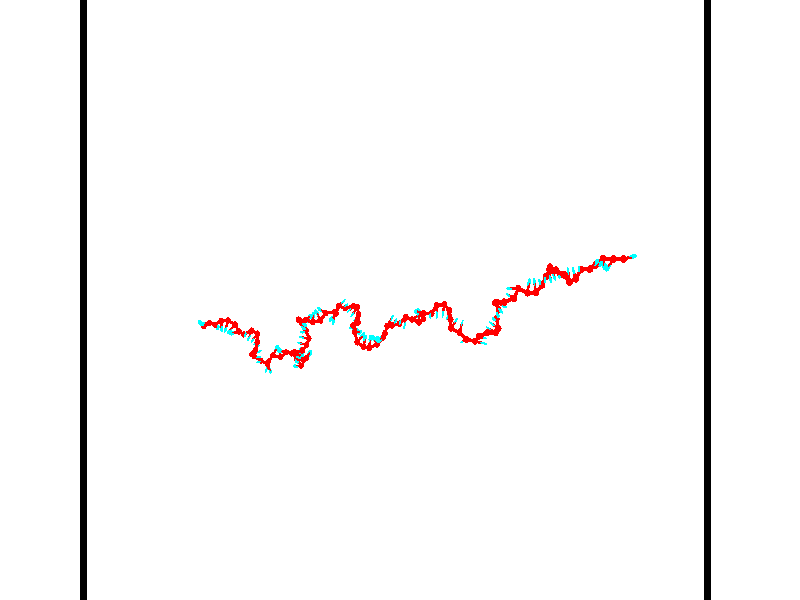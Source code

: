 // switches for output
#declare DRAW_BASES = 1; // possible values are 0, 1; only relevant for DNA ribbons
#declare DRAW_BASES_TYPE = 3; // possible values are 1, 2, 3; only relevant for DNA ribbons
#declare DRAW_FOG = 0; // set to 1 to enable fog

#include "colors.inc"

#include "transforms.inc"
background { rgb <1, 1, 1>}

#default {
   normal{
       ripples 0.25
       frequency 0.20
       turbulence 0.2
       lambda 5
   }
	finish {
		phong 0.1
		phong_size 40.
	}
}

// original window dimensions: 1024x640


// camera settings

camera {
	sky <-0, 1, 0>
	up <-0, 1, 0>
	right 1.6 * <0.99995, 0, 0.00999983>
	location <54.4867, 55, 106.329>
	look_at <55, 55, 55.0001>
	direction <0.513302, 0, -51.3289>
	angle 67.0682
}


# declare cpy_camera_pos = <54.4867, 55, 106.329>;
# if (DRAW_FOG = 1)
fog {
	fog_type 2
	up vnormalize(cpy_camera_pos)
	color rgbt<1,1,1,0.3>
	distance 1e-5
	fog_alt 3e-3
	fog_offset 88
}
# end


// LIGHTS

# declare lum = 6;
global_settings {
	ambient_light rgb lum * <0.05, 0.05, 0.05>
	max_trace_level 15
}# declare cpy_direct_light_amount = 0.25;
light_source
{	1000 * <-0.98995, -1, 1.00995>,
	rgb lum * cpy_direct_light_amount
	parallel
}

light_source
{	1000 * <0.98995, 1, -1.00995>,
	rgb lum * cpy_direct_light_amount
	parallel
}

// strand 0

// nucleotide -1

// particle -1
sphere {
	<36.597954, 52.965851, 49.341282> 0.250000
	pigment { color rgbt <1,0,0,0> }
	no_shadow
}
cylinder {
	<36.498386, 53.129631, 49.692368>,  <36.438644, 53.227898, 49.903019>, 0.100000
	pigment { color rgbt <1,0,0,0> }
	no_shadow
}
cylinder {
	<36.498386, 53.129631, 49.692368>,  <36.597954, 52.965851, 49.341282>, 0.100000
	pigment { color rgbt <1,0,0,0> }
	no_shadow
}

// particle -1
sphere {
	<36.498386, 53.129631, 49.692368> 0.100000
	pigment { color rgbt <1,0,0,0> }
	no_shadow
}
sphere {
	0, 1
	scale<0.080000,0.200000,0.300000>
	matrix <0.873840, -0.295859, 0.385837,
		0.417662, 0.863029, -0.284147,
		-0.248921, 0.409449, 0.877719,
		36.423710, 53.252464, 49.955685>
	pigment { color rgbt <0,1,1,0> }
	no_shadow
}
cylinder {
	<37.195023, 53.211597, 49.606205>,  <36.597954, 52.965851, 49.341282>, 0.130000
	pigment { color rgbt <1,0,0,0> }
	no_shadow
}

// nucleotide -1

// particle -1
sphere {
	<37.195023, 53.211597, 49.606205> 0.250000
	pigment { color rgbt <1,0,0,0> }
	no_shadow
}
cylinder {
	<36.928913, 53.161545, 49.900620>,  <36.769245, 53.131516, 50.077267>, 0.100000
	pigment { color rgbt <1,0,0,0> }
	no_shadow
}
cylinder {
	<36.928913, 53.161545, 49.900620>,  <37.195023, 53.211597, 49.606205>, 0.100000
	pigment { color rgbt <1,0,0,0> }
	no_shadow
}

// particle -1
sphere {
	<36.928913, 53.161545, 49.900620> 0.100000
	pigment { color rgbt <1,0,0,0> }
	no_shadow
}
sphere {
	0, 1
	scale<0.080000,0.200000,0.300000>
	matrix <0.648964, -0.584334, 0.487237,
		0.369123, 0.801809, 0.469948,
		-0.665277, -0.125129, 0.736036,
		36.729332, 53.124004, 50.121429>
	pigment { color rgbt <0,1,1,0> }
	no_shadow
}
cylinder {
	<37.809200, 53.081539, 49.908394>,  <37.195023, 53.211597, 49.606205>, 0.130000
	pigment { color rgbt <1,0,0,0> }
	no_shadow
}

// nucleotide -1

// particle -1
sphere {
	<37.809200, 53.081539, 49.908394> 0.250000
	pigment { color rgbt <1,0,0,0> }
	no_shadow
}
cylinder {
	<38.043964, 52.972633, 50.213394>,  <38.184822, 52.907288, 50.396393>, 0.100000
	pigment { color rgbt <1,0,0,0> }
	no_shadow
}
cylinder {
	<38.043964, 52.972633, 50.213394>,  <37.809200, 53.081539, 49.908394>, 0.100000
	pigment { color rgbt <1,0,0,0> }
	no_shadow
}

// particle -1
sphere {
	<38.043964, 52.972633, 50.213394> 0.100000
	pigment { color rgbt <1,0,0,0> }
	no_shadow
}
sphere {
	0, 1
	scale<0.080000,0.200000,0.300000>
	matrix <0.640324, -0.420262, -0.642934,
		0.495500, 0.865592, -0.072317,
		0.586911, -0.272267, 0.762500,
		38.220039, 52.890953, 50.442142>
	pigment { color rgbt <0,1,1,0> }
	no_shadow
}
cylinder {
	<38.376709, 53.383022, 49.869701>,  <37.809200, 53.081539, 49.908394>, 0.130000
	pigment { color rgbt <1,0,0,0> }
	no_shadow
}

// nucleotide -1

// particle -1
sphere {
	<38.376709, 53.383022, 49.869701> 0.250000
	pigment { color rgbt <1,0,0,0> }
	no_shadow
}
cylinder {
	<38.451809, 53.033440, 50.049011>,  <38.496868, 52.823689, 50.156597>, 0.100000
	pigment { color rgbt <1,0,0,0> }
	no_shadow
}
cylinder {
	<38.451809, 53.033440, 50.049011>,  <38.376709, 53.383022, 49.869701>, 0.100000
	pigment { color rgbt <1,0,0,0> }
	no_shadow
}

// particle -1
sphere {
	<38.451809, 53.033440, 50.049011> 0.100000
	pigment { color rgbt <1,0,0,0> }
	no_shadow
}
sphere {
	0, 1
	scale<0.080000,0.200000,0.300000>
	matrix <0.715484, -0.190988, -0.672016,
		0.672929, 0.446903, 0.589445,
		0.187749, -0.873957, 0.448273,
		38.508133, 52.771252, 50.183495>
	pigment { color rgbt <0,1,1,0> }
	no_shadow
}
cylinder {
	<39.009762, 53.402496, 49.794453>,  <38.376709, 53.383022, 49.869701>, 0.130000
	pigment { color rgbt <1,0,0,0> }
	no_shadow
}

// nucleotide -1

// particle -1
sphere {
	<39.009762, 53.402496, 49.794453> 0.250000
	pigment { color rgbt <1,0,0,0> }
	no_shadow
}
cylinder {
	<38.887127, 53.028973, 49.868210>,  <38.813545, 52.804859, 49.912464>, 0.100000
	pigment { color rgbt <1,0,0,0> }
	no_shadow
}
cylinder {
	<38.887127, 53.028973, 49.868210>,  <39.009762, 53.402496, 49.794453>, 0.100000
	pigment { color rgbt <1,0,0,0> }
	no_shadow
}

// particle -1
sphere {
	<38.887127, 53.028973, 49.868210> 0.100000
	pigment { color rgbt <1,0,0,0> }
	no_shadow
}
sphere {
	0, 1
	scale<0.080000,0.200000,0.300000>
	matrix <0.562433, -0.334015, -0.756375,
		0.767902, -0.128186, 0.627611,
		-0.306588, -0.933811, 0.184395,
		38.795151, 52.748829, 49.923527>
	pigment { color rgbt <0,1,1,0> }
	no_shadow
}
cylinder {
	<39.548763, 53.081181, 49.414009>,  <39.009762, 53.402496, 49.794453>, 0.130000
	pigment { color rgbt <1,0,0,0> }
	no_shadow
}

// nucleotide -1

// particle -1
sphere {
	<39.548763, 53.081181, 49.414009> 0.250000
	pigment { color rgbt <1,0,0,0> }
	no_shadow
}
cylinder {
	<39.284351, 52.795258, 49.505306>,  <39.125706, 52.623703, 49.560085>, 0.100000
	pigment { color rgbt <1,0,0,0> }
	no_shadow
}
cylinder {
	<39.284351, 52.795258, 49.505306>,  <39.548763, 53.081181, 49.414009>, 0.100000
	pigment { color rgbt <1,0,0,0> }
	no_shadow
}

// particle -1
sphere {
	<39.284351, 52.795258, 49.505306> 0.100000
	pigment { color rgbt <1,0,0,0> }
	no_shadow
}
sphere {
	0, 1
	scale<0.080000,0.200000,0.300000>
	matrix <0.268925, -0.509657, -0.817269,
		0.700516, -0.478856, 0.529126,
		-0.661028, -0.714805, 0.228246,
		39.086044, 52.580814, 49.573780>
	pigment { color rgbt <0,1,1,0> }
	no_shadow
}
cylinder {
	<39.893501, 52.519863, 49.334869>,  <39.548763, 53.081181, 49.414009>, 0.130000
	pigment { color rgbt <1,0,0,0> }
	no_shadow
}

// nucleotide -1

// particle -1
sphere {
	<39.893501, 52.519863, 49.334869> 0.250000
	pigment { color rgbt <1,0,0,0> }
	no_shadow
}
cylinder {
	<39.506298, 52.442322, 49.271133>,  <39.273975, 52.395798, 49.232891>, 0.100000
	pigment { color rgbt <1,0,0,0> }
	no_shadow
}
cylinder {
	<39.506298, 52.442322, 49.271133>,  <39.893501, 52.519863, 49.334869>, 0.100000
	pigment { color rgbt <1,0,0,0> }
	no_shadow
}

// particle -1
sphere {
	<39.506298, 52.442322, 49.271133> 0.100000
	pigment { color rgbt <1,0,0,0> }
	no_shadow
}
sphere {
	0, 1
	scale<0.080000,0.200000,0.300000>
	matrix <0.243232, -0.568785, -0.785698,
		0.061680, -0.799316, 0.597737,
		-0.968005, -0.193850, -0.159337,
		39.215897, 52.384167, 49.223331>
	pigment { color rgbt <0,1,1,0> }
	no_shadow
}
cylinder {
	<40.164825, 52.262783, 48.553326>,  <39.893501, 52.519863, 49.334869>, 0.130000
	pigment { color rgbt <1,0,0,0> }
	no_shadow
}

// nucleotide -1

// particle -1
sphere {
	<40.164825, 52.262783, 48.553326> 0.250000
	pigment { color rgbt <1,0,0,0> }
	no_shadow
}
cylinder {
	<40.325169, 52.265648, 48.919769>,  <40.421375, 52.267368, 49.139637>, 0.100000
	pigment { color rgbt <1,0,0,0> }
	no_shadow
}
cylinder {
	<40.325169, 52.265648, 48.919769>,  <40.164825, 52.262783, 48.553326>, 0.100000
	pigment { color rgbt <1,0,0,0> }
	no_shadow
}

// particle -1
sphere {
	<40.325169, 52.265648, 48.919769> 0.100000
	pigment { color rgbt <1,0,0,0> }
	no_shadow
}
sphere {
	0, 1
	scale<0.080000,0.200000,0.300000>
	matrix <0.849590, -0.377074, -0.368798,
		0.342801, 0.926155, -0.157238,
		0.400855, 0.007163, 0.916114,
		40.445427, 52.267796, 49.194603>
	pigment { color rgbt <0,1,1,0> }
	no_shadow
}
cylinder {
	<40.918823, 52.571667, 48.625893>,  <40.164825, 52.262783, 48.553326>, 0.130000
	pigment { color rgbt <1,0,0,0> }
	no_shadow
}

// nucleotide -1

// particle -1
sphere {
	<40.918823, 52.571667, 48.625893> 0.250000
	pigment { color rgbt <1,0,0,0> }
	no_shadow
}
cylinder {
	<40.828159, 52.259731, 48.859299>,  <40.773762, 52.072571, 48.999340>, 0.100000
	pigment { color rgbt <1,0,0,0> }
	no_shadow
}
cylinder {
	<40.828159, 52.259731, 48.859299>,  <40.918823, 52.571667, 48.625893>, 0.100000
	pigment { color rgbt <1,0,0,0> }
	no_shadow
}

// particle -1
sphere {
	<40.828159, 52.259731, 48.859299> 0.100000
	pigment { color rgbt <1,0,0,0> }
	no_shadow
}
sphere {
	0, 1
	scale<0.080000,0.200000,0.300000>
	matrix <0.654222, -0.565726, -0.501944,
		0.721541, 0.267977, 0.638410,
		-0.226655, -0.779835, 0.583511,
		40.760162, 52.025780, 49.034351>
	pigment { color rgbt <0,1,1,0> }
	no_shadow
}
cylinder {
	<41.523235, 52.338696, 48.916676>,  <40.918823, 52.571667, 48.625893>, 0.130000
	pigment { color rgbt <1,0,0,0> }
	no_shadow
}

// nucleotide -1

// particle -1
sphere {
	<41.523235, 52.338696, 48.916676> 0.250000
	pigment { color rgbt <1,0,0,0> }
	no_shadow
}
cylinder {
	<41.253799, 52.052650, 48.841965>,  <41.092136, 51.881023, 48.797138>, 0.100000
	pigment { color rgbt <1,0,0,0> }
	no_shadow
}
cylinder {
	<41.253799, 52.052650, 48.841965>,  <41.523235, 52.338696, 48.916676>, 0.100000
	pigment { color rgbt <1,0,0,0> }
	no_shadow
}

// particle -1
sphere {
	<41.253799, 52.052650, 48.841965> 0.100000
	pigment { color rgbt <1,0,0,0> }
	no_shadow
}
sphere {
	0, 1
	scale<0.080000,0.200000,0.300000>
	matrix <0.721672, -0.581799, -0.375098,
		0.159573, -0.387453, 0.907974,
		-0.673591, -0.715115, -0.186775,
		41.051723, 51.838116, 48.785931>
	pigment { color rgbt <0,1,1,0> }
	no_shadow
}
cylinder {
	<41.581284, 51.699738, 49.244831>,  <41.523235, 52.338696, 48.916676>, 0.130000
	pigment { color rgbt <1,0,0,0> }
	no_shadow
}

// nucleotide -1

// particle -1
sphere {
	<41.581284, 51.699738, 49.244831> 0.250000
	pigment { color rgbt <1,0,0,0> }
	no_shadow
}
cylinder {
	<41.386124, 51.630405, 48.902626>,  <41.269028, 51.588806, 48.697304>, 0.100000
	pigment { color rgbt <1,0,0,0> }
	no_shadow
}
cylinder {
	<41.386124, 51.630405, 48.902626>,  <41.581284, 51.699738, 49.244831>, 0.100000
	pigment { color rgbt <1,0,0,0> }
	no_shadow
}

// particle -1
sphere {
	<41.386124, 51.630405, 48.902626> 0.100000
	pigment { color rgbt <1,0,0,0> }
	no_shadow
}
sphere {
	0, 1
	scale<0.080000,0.200000,0.300000>
	matrix <0.703759, -0.657927, -0.268058,
		-0.516403, -0.732863, 0.442989,
		-0.487904, -0.173332, -0.855515,
		41.239754, 51.578407, 48.645973>
	pigment { color rgbt <0,1,1,0> }
	no_shadow
}
cylinder {
	<41.378941, 51.043934, 49.182552>,  <41.581284, 51.699738, 49.244831>, 0.130000
	pigment { color rgbt <1,0,0,0> }
	no_shadow
}

// nucleotide -1

// particle -1
sphere {
	<41.378941, 51.043934, 49.182552> 0.250000
	pigment { color rgbt <1,0,0,0> }
	no_shadow
}
cylinder {
	<41.420033, 51.178139, 48.807983>,  <41.444687, 51.258659, 48.583244>, 0.100000
	pigment { color rgbt <1,0,0,0> }
	no_shadow
}
cylinder {
	<41.420033, 51.178139, 48.807983>,  <41.378941, 51.043934, 49.182552>, 0.100000
	pigment { color rgbt <1,0,0,0> }
	no_shadow
}

// particle -1
sphere {
	<41.420033, 51.178139, 48.807983> 0.100000
	pigment { color rgbt <1,0,0,0> }
	no_shadow
}
sphere {
	0, 1
	scale<0.080000,0.200000,0.300000>
	matrix <0.403449, -0.874543, -0.269079,
		-0.909217, -0.350153, -0.225206,
		0.102734, 0.335511, -0.936418,
		41.450851, 51.278793, 48.527058>
	pigment { color rgbt <0,1,1,0> }
	no_shadow
}
cylinder {
	<40.956779, 50.694530, 48.740246>,  <41.378941, 51.043934, 49.182552>, 0.130000
	pigment { color rgbt <1,0,0,0> }
	no_shadow
}

// nucleotide -1

// particle -1
sphere {
	<40.956779, 50.694530, 48.740246> 0.250000
	pigment { color rgbt <1,0,0,0> }
	no_shadow
}
cylinder {
	<41.303055, 50.803940, 48.572544>,  <41.510818, 50.869587, 48.471924>, 0.100000
	pigment { color rgbt <1,0,0,0> }
	no_shadow
}
cylinder {
	<41.303055, 50.803940, 48.572544>,  <40.956779, 50.694530, 48.740246>, 0.100000
	pigment { color rgbt <1,0,0,0> }
	no_shadow
}

// particle -1
sphere {
	<41.303055, 50.803940, 48.572544> 0.100000
	pigment { color rgbt <1,0,0,0> }
	no_shadow
}
sphere {
	0, 1
	scale<0.080000,0.200000,0.300000>
	matrix <0.193449, -0.955249, -0.223780,
		-0.461697, 0.112619, -0.879859,
		0.865686, 0.273527, -0.419249,
		41.562759, 50.885998, 48.446770>
	pigment { color rgbt <0,1,1,0> }
	no_shadow
}
cylinder {
	<41.015446, 50.482937, 48.063740>,  <40.956779, 50.694530, 48.740246>, 0.130000
	pigment { color rgbt <1,0,0,0> }
	no_shadow
}

// nucleotide -1

// particle -1
sphere {
	<41.015446, 50.482937, 48.063740> 0.250000
	pigment { color rgbt <1,0,0,0> }
	no_shadow
}
cylinder {
	<41.330685, 50.461735, 48.309044>,  <41.519829, 50.449013, 48.456226>, 0.100000
	pigment { color rgbt <1,0,0,0> }
	no_shadow
}
cylinder {
	<41.330685, 50.461735, 48.309044>,  <41.015446, 50.482937, 48.063740>, 0.100000
	pigment { color rgbt <1,0,0,0> }
	no_shadow
}

// particle -1
sphere {
	<41.330685, 50.461735, 48.309044> 0.100000
	pigment { color rgbt <1,0,0,0> }
	no_shadow
}
sphere {
	0, 1
	scale<0.080000,0.200000,0.300000>
	matrix <-0.027315, -0.998316, -0.051187,
		0.614941, 0.023589, -0.788220,
		0.788100, -0.053007, 0.613261,
		41.567116, 50.445831, 48.493023>
	pigment { color rgbt <0,1,1,0> }
	no_shadow
}
cylinder {
	<41.604507, 50.107132, 47.768555>,  <41.015446, 50.482937, 48.063740>, 0.130000
	pigment { color rgbt <1,0,0,0> }
	no_shadow
}

// nucleotide -1

// particle -1
sphere {
	<41.604507, 50.107132, 47.768555> 0.250000
	pigment { color rgbt <1,0,0,0> }
	no_shadow
}
cylinder {
	<41.558636, 50.072681, 48.164421>,  <41.531113, 50.052013, 48.401939>, 0.100000
	pigment { color rgbt <1,0,0,0> }
	no_shadow
}
cylinder {
	<41.558636, 50.072681, 48.164421>,  <41.604507, 50.107132, 47.768555>, 0.100000
	pigment { color rgbt <1,0,0,0> }
	no_shadow
}

// particle -1
sphere {
	<41.558636, 50.072681, 48.164421> 0.100000
	pigment { color rgbt <1,0,0,0> }
	no_shadow
}
sphere {
	0, 1
	scale<0.080000,0.200000,0.300000>
	matrix <-0.025182, -0.995663, -0.089562,
		0.993083, -0.035192, 0.112016,
		-0.114682, -0.086122, 0.989662,
		41.524231, 50.046844, 48.461319>
	pigment { color rgbt <0,1,1,0> }
	no_shadow
}
cylinder {
	<42.351715, 49.853859, 48.148357>,  <41.604507, 50.107132, 47.768555>, 0.130000
	pigment { color rgbt <1,0,0,0> }
	no_shadow
}

// nucleotide -1

// particle -1
sphere {
	<42.351715, 49.853859, 48.148357> 0.250000
	pigment { color rgbt <1,0,0,0> }
	no_shadow
}
cylinder {
	<42.429878, 49.532475, 47.923405>,  <42.476776, 49.339645, 47.788433>, 0.100000
	pigment { color rgbt <1,0,0,0> }
	no_shadow
}
cylinder {
	<42.429878, 49.532475, 47.923405>,  <42.351715, 49.853859, 48.148357>, 0.100000
	pigment { color rgbt <1,0,0,0> }
	no_shadow
}

// particle -1
sphere {
	<42.429878, 49.532475, 47.923405> 0.100000
	pigment { color rgbt <1,0,0,0> }
	no_shadow
}
sphere {
	0, 1
	scale<0.080000,0.200000,0.300000>
	matrix <-0.920169, 0.048165, -0.388547,
		0.339269, 0.593410, -0.729905,
		0.195412, -0.803458, -0.562379,
		42.488503, 49.291435, 47.754692>
	pigment { color rgbt <0,1,1,0> }
	no_shadow
}
cylinder {
	<42.272530, 50.014606, 47.418823>,  <42.351715, 49.853859, 48.148357>, 0.130000
	pigment { color rgbt <1,0,0,0> }
	no_shadow
}

// nucleotide -1

// particle -1
sphere {
	<42.272530, 50.014606, 47.418823> 0.250000
	pigment { color rgbt <1,0,0,0> }
	no_shadow
}
cylinder {
	<42.184238, 49.647999, 47.552254>,  <42.131264, 49.428036, 47.632313>, 0.100000
	pigment { color rgbt <1,0,0,0> }
	no_shadow
}
cylinder {
	<42.184238, 49.647999, 47.552254>,  <42.272530, 50.014606, 47.418823>, 0.100000
	pigment { color rgbt <1,0,0,0> }
	no_shadow
}

// particle -1
sphere {
	<42.184238, 49.647999, 47.552254> 0.100000
	pigment { color rgbt <1,0,0,0> }
	no_shadow
}
sphere {
	0, 1
	scale<0.080000,0.200000,0.300000>
	matrix <-0.973194, 0.184319, -0.137549,
		0.064583, -0.354993, -0.932636,
		-0.220731, -0.916519, 0.333573,
		42.118019, 49.373043, 47.652325>
	pigment { color rgbt <0,1,1,0> }
	no_shadow
}
cylinder {
	<42.729736, 50.523827, 47.570427>,  <42.272530, 50.014606, 47.418823>, 0.130000
	pigment { color rgbt <1,0,0,0> }
	no_shadow
}

// nucleotide -1

// particle -1
sphere {
	<42.729736, 50.523827, 47.570427> 0.250000
	pigment { color rgbt <1,0,0,0> }
	no_shadow
}
cylinder {
	<42.946041, 50.859566, 47.548248>,  <43.075825, 51.061008, 47.534943>, 0.100000
	pigment { color rgbt <1,0,0,0> }
	no_shadow
}
cylinder {
	<42.946041, 50.859566, 47.548248>,  <42.729736, 50.523827, 47.570427>, 0.100000
	pigment { color rgbt <1,0,0,0> }
	no_shadow
}

// particle -1
sphere {
	<42.946041, 50.859566, 47.548248> 0.100000
	pigment { color rgbt <1,0,0,0> }
	no_shadow
}
sphere {
	0, 1
	scale<0.080000,0.200000,0.300000>
	matrix <0.296257, -0.128345, 0.946446,
		0.787281, -0.528226, -0.318067,
		0.540760, 0.839348, -0.055447,
		43.108269, 51.111370, 47.531612>
	pigment { color rgbt <0,1,1,0> }
	no_shadow
}
cylinder {
	<43.461842, 50.370777, 47.574471>,  <42.729736, 50.523827, 47.570427>, 0.130000
	pigment { color rgbt <1,0,0,0> }
	no_shadow
}

// nucleotide -1

// particle -1
sphere {
	<43.461842, 50.370777, 47.574471> 0.250000
	pigment { color rgbt <1,0,0,0> }
	no_shadow
}
cylinder {
	<43.388809, 50.737122, 47.717499>,  <43.344990, 50.956928, 47.803314>, 0.100000
	pigment { color rgbt <1,0,0,0> }
	no_shadow
}
cylinder {
	<43.388809, 50.737122, 47.717499>,  <43.461842, 50.370777, 47.574471>, 0.100000
	pigment { color rgbt <1,0,0,0> }
	no_shadow
}

// particle -1
sphere {
	<43.388809, 50.737122, 47.717499> 0.100000
	pigment { color rgbt <1,0,0,0> }
	no_shadow
}
sphere {
	0, 1
	scale<0.080000,0.200000,0.300000>
	matrix <0.430075, -0.252643, 0.866722,
		0.884138, 0.312029, -0.347762,
		-0.182583, 0.915866, 0.357567,
		43.334034, 51.011883, 47.824768>
	pigment { color rgbt <0,1,1,0> }
	no_shadow
}
cylinder {
	<44.066574, 50.769737, 47.732910>,  <43.461842, 50.370777, 47.574471>, 0.130000
	pigment { color rgbt <1,0,0,0> }
	no_shadow
}

// nucleotide -1

// particle -1
sphere {
	<44.066574, 50.769737, 47.732910> 0.250000
	pigment { color rgbt <1,0,0,0> }
	no_shadow
}
cylinder {
	<43.752552, 50.855907, 47.965214>,  <43.564140, 50.907608, 48.104595>, 0.100000
	pigment { color rgbt <1,0,0,0> }
	no_shadow
}
cylinder {
	<43.752552, 50.855907, 47.965214>,  <44.066574, 50.769737, 47.732910>, 0.100000
	pigment { color rgbt <1,0,0,0> }
	no_shadow
}

// particle -1
sphere {
	<43.752552, 50.855907, 47.965214> 0.100000
	pigment { color rgbt <1,0,0,0> }
	no_shadow
}
sphere {
	0, 1
	scale<0.080000,0.200000,0.300000>
	matrix <0.523044, -0.271735, 0.807828,
		0.331840, 0.937951, 0.100650,
		-0.785053, 0.215425, 0.580762,
		43.517036, 50.920536, 48.139442>
	pigment { color rgbt <0,1,1,0> }
	no_shadow
}
cylinder {
	<44.830112, 50.774822, 47.645813>,  <44.066574, 50.769737, 47.732910>, 0.130000
	pigment { color rgbt <1,0,0,0> }
	no_shadow
}

// nucleotide -1

// particle -1
sphere {
	<44.830112, 50.774822, 47.645813> 0.250000
	pigment { color rgbt <1,0,0,0> }
	no_shadow
}
cylinder {
	<45.195461, 50.619286, 47.597557>,  <45.414669, 50.525963, 47.568604>, 0.100000
	pigment { color rgbt <1,0,0,0> }
	no_shadow
}
cylinder {
	<45.195461, 50.619286, 47.597557>,  <44.830112, 50.774822, 47.645813>, 0.100000
	pigment { color rgbt <1,0,0,0> }
	no_shadow
}

// particle -1
sphere {
	<45.195461, 50.619286, 47.597557> 0.100000
	pigment { color rgbt <1,0,0,0> }
	no_shadow
}
sphere {
	0, 1
	scale<0.080000,0.200000,0.300000>
	matrix <0.334967, 0.549310, 0.765543,
		-0.231405, -0.739636, 0.631973,
		0.913372, -0.388841, -0.120640,
		45.469475, 50.502632, 47.561363>
	pigment { color rgbt <0,1,1,0> }
	no_shadow
}
cylinder {
	<45.086815, 50.320385, 48.222443>,  <44.830112, 50.774822, 47.645813>, 0.130000
	pigment { color rgbt <1,0,0,0> }
	no_shadow
}

// nucleotide -1

// particle -1
sphere {
	<45.086815, 50.320385, 48.222443> 0.250000
	pigment { color rgbt <1,0,0,0> }
	no_shadow
}
cylinder {
	<45.360531, 50.508896, 47.999863>,  <45.524761, 50.622002, 47.866314>, 0.100000
	pigment { color rgbt <1,0,0,0> }
	no_shadow
}
cylinder {
	<45.360531, 50.508896, 47.999863>,  <45.086815, 50.320385, 48.222443>, 0.100000
	pigment { color rgbt <1,0,0,0> }
	no_shadow
}

// particle -1
sphere {
	<45.360531, 50.508896, 47.999863> 0.100000
	pigment { color rgbt <1,0,0,0> }
	no_shadow
}
sphere {
	0, 1
	scale<0.080000,0.200000,0.300000>
	matrix <-0.074395, 0.804227, 0.589647,
		0.725402, -0.362095, 0.585389,
		0.684293, 0.471281, -0.556449,
		45.565819, 50.650280, 47.832928>
	pigment { color rgbt <0,1,1,0> }
	no_shadow
}
cylinder {
	<45.780239, 50.222172, 48.394444>,  <45.086815, 50.320385, 48.222443>, 0.130000
	pigment { color rgbt <1,0,0,0> }
	no_shadow
}

// nucleotide -1

// particle -1
sphere {
	<45.780239, 50.222172, 48.394444> 0.250000
	pigment { color rgbt <1,0,0,0> }
	no_shadow
}
cylinder {
	<46.084759, 50.438210, 48.250931>,  <46.267471, 50.567833, 48.164822>, 0.100000
	pigment { color rgbt <1,0,0,0> }
	no_shadow
}
cylinder {
	<46.084759, 50.438210, 48.250931>,  <45.780239, 50.222172, 48.394444>, 0.100000
	pigment { color rgbt <1,0,0,0> }
	no_shadow
}

// particle -1
sphere {
	<46.084759, 50.438210, 48.250931> 0.100000
	pigment { color rgbt <1,0,0,0> }
	no_shadow
}
sphere {
	0, 1
	scale<0.080000,0.200000,0.300000>
	matrix <0.047705, 0.505179, 0.861695,
		0.646642, -0.673125, 0.358828,
		0.761301, 0.540090, -0.358781,
		46.313148, 50.600235, 48.143295>
	pigment { color rgbt <0,1,1,0> }
	no_shadow
}
cylinder {
	<46.183273, 50.403740, 49.022907>,  <45.780239, 50.222172, 48.394444>, 0.130000
	pigment { color rgbt <1,0,0,0> }
	no_shadow
}

// nucleotide -1

// particle -1
sphere {
	<46.183273, 50.403740, 49.022907> 0.250000
	pigment { color rgbt <1,0,0,0> }
	no_shadow
}
cylinder {
	<46.336304, 50.645088, 48.743027>,  <46.428123, 50.789898, 48.575100>, 0.100000
	pigment { color rgbt <1,0,0,0> }
	no_shadow
}
cylinder {
	<46.336304, 50.645088, 48.743027>,  <46.183273, 50.403740, 49.022907>, 0.100000
	pigment { color rgbt <1,0,0,0> }
	no_shadow
}

// particle -1
sphere {
	<46.336304, 50.645088, 48.743027> 0.100000
	pigment { color rgbt <1,0,0,0> }
	no_shadow
}
sphere {
	0, 1
	scale<0.080000,0.200000,0.300000>
	matrix <0.318591, 0.624711, 0.712906,
		0.867258, -0.495657, 0.046769,
		0.382574, 0.603373, -0.699698,
		46.451077, 50.826099, 48.533119>
	pigment { color rgbt <0,1,1,0> }
	no_shadow
}
cylinder {
	<45.695766, 49.815395, 49.139393>,  <46.183273, 50.403740, 49.022907>, 0.130000
	pigment { color rgbt <1,0,0,0> }
	no_shadow
}

// nucleotide -1

// particle -1
sphere {
	<45.695766, 49.815395, 49.139393> 0.250000
	pigment { color rgbt <1,0,0,0> }
	no_shadow
}
cylinder {
	<45.440151, 49.821266, 49.447006>,  <45.286781, 49.824787, 49.631573>, 0.100000
	pigment { color rgbt <1,0,0,0> }
	no_shadow
}
cylinder {
	<45.440151, 49.821266, 49.447006>,  <45.695766, 49.815395, 49.139393>, 0.100000
	pigment { color rgbt <1,0,0,0> }
	no_shadow
}

// particle -1
sphere {
	<45.440151, 49.821266, 49.447006> 0.100000
	pigment { color rgbt <1,0,0,0> }
	no_shadow
}
sphere {
	0, 1
	scale<0.080000,0.200000,0.300000>
	matrix <0.465609, 0.803205, 0.371578,
		-0.612238, 0.595522, -0.520114,
		-0.639040, 0.014675, 0.769033,
		45.248440, 49.825668, 49.677715>
	pigment { color rgbt <0,1,1,0> }
	no_shadow
}
cylinder {
	<45.255386, 50.493587, 49.220928>,  <45.695766, 49.815395, 49.139393>, 0.130000
	pigment { color rgbt <1,0,0,0> }
	no_shadow
}

// nucleotide -1

// particle -1
sphere {
	<45.255386, 50.493587, 49.220928> 0.250000
	pigment { color rgbt <1,0,0,0> }
	no_shadow
}
cylinder {
	<45.336861, 50.334904, 49.578953>,  <45.385746, 50.239693, 49.793766>, 0.100000
	pigment { color rgbt <1,0,0,0> }
	no_shadow
}
cylinder {
	<45.336861, 50.334904, 49.578953>,  <45.255386, 50.493587, 49.220928>, 0.100000
	pigment { color rgbt <1,0,0,0> }
	no_shadow
}

// particle -1
sphere {
	<45.336861, 50.334904, 49.578953> 0.100000
	pigment { color rgbt <1,0,0,0> }
	no_shadow
}
sphere {
	0, 1
	scale<0.080000,0.200000,0.300000>
	matrix <0.473561, 0.840083, 0.264576,
		-0.856885, 0.369974, 0.358981,
		0.203688, -0.396710, 0.895060,
		45.397968, 50.215889, 49.847469>
	pigment { color rgbt <0,1,1,0> }
	no_shadow
}
cylinder {
	<44.941429, 50.846310, 49.920204>,  <45.255386, 50.493587, 49.220928>, 0.130000
	pigment { color rgbt <1,0,0,0> }
	no_shadow
}

// nucleotide -1

// particle -1
sphere {
	<44.941429, 50.846310, 49.920204> 0.250000
	pigment { color rgbt <1,0,0,0> }
	no_shadow
}
cylinder {
	<45.300823, 50.671200, 49.933380>,  <45.516460, 50.566135, 49.941284>, 0.100000
	pigment { color rgbt <1,0,0,0> }
	no_shadow
}
cylinder {
	<45.300823, 50.671200, 49.933380>,  <44.941429, 50.846310, 49.920204>, 0.100000
	pigment { color rgbt <1,0,0,0> }
	no_shadow
}

// particle -1
sphere {
	<45.300823, 50.671200, 49.933380> 0.100000
	pigment { color rgbt <1,0,0,0> }
	no_shadow
}
sphere {
	0, 1
	scale<0.080000,0.200000,0.300000>
	matrix <0.424088, 0.884889, 0.192666,
		-0.113493, -0.159138, 0.980711,
		0.898481, -0.437774, 0.032940,
		45.570366, 50.539867, 49.943264>
	pigment { color rgbt <0,1,1,0> }
	no_shadow
}
cylinder {
	<45.314999, 50.946907, 50.640903>,  <44.941429, 50.846310, 49.920204>, 0.130000
	pigment { color rgbt <1,0,0,0> }
	no_shadow
}

// nucleotide -1

// particle -1
sphere {
	<45.314999, 50.946907, 50.640903> 0.250000
	pigment { color rgbt <1,0,0,0> }
	no_shadow
}
cylinder {
	<45.550518, 50.905109, 50.320305>,  <45.691830, 50.880032, 50.127945>, 0.100000
	pigment { color rgbt <1,0,0,0> }
	no_shadow
}
cylinder {
	<45.550518, 50.905109, 50.320305>,  <45.314999, 50.946907, 50.640903>, 0.100000
	pigment { color rgbt <1,0,0,0> }
	no_shadow
}

// particle -1
sphere {
	<45.550518, 50.905109, 50.320305> 0.100000
	pigment { color rgbt <1,0,0,0> }
	no_shadow
}
sphere {
	0, 1
	scale<0.080000,0.200000,0.300000>
	matrix <0.212285, 0.976789, 0.028598,
		0.779904, -0.186984, 0.597316,
		0.588799, -0.104497, -0.801496,
		45.727158, 50.873760, 50.079857>
	pigment { color rgbt <0,1,1,0> }
	no_shadow
}
cylinder {
	<46.074249, 51.137543, 50.788635>,  <45.314999, 50.946907, 50.640903>, 0.130000
	pigment { color rgbt <1,0,0,0> }
	no_shadow
}

// nucleotide -1

// particle -1
sphere {
	<46.074249, 51.137543, 50.788635> 0.250000
	pigment { color rgbt <1,0,0,0> }
	no_shadow
}
cylinder {
	<45.935219, 51.193077, 50.417709>,  <45.851799, 51.226398, 50.195152>, 0.100000
	pigment { color rgbt <1,0,0,0> }
	no_shadow
}
cylinder {
	<45.935219, 51.193077, 50.417709>,  <46.074249, 51.137543, 50.788635>, 0.100000
	pigment { color rgbt <1,0,0,0> }
	no_shadow
}

// particle -1
sphere {
	<45.935219, 51.193077, 50.417709> 0.100000
	pigment { color rgbt <1,0,0,0> }
	no_shadow
}
sphere {
	0, 1
	scale<0.080000,0.200000,0.300000>
	matrix <0.008352, 0.989397, 0.144998,
		0.937615, 0.042653, -0.345050,
		-0.347576, 0.138834, -0.927316,
		45.830948, 51.234726, 50.139515>
	pigment { color rgbt <0,1,1,0> }
	no_shadow
}
cylinder {
	<46.390118, 51.531963, 50.223000>,  <46.074249, 51.137543, 50.788635>, 0.130000
	pigment { color rgbt <1,0,0,0> }
	no_shadow
}

// nucleotide -1

// particle -1
sphere {
	<46.390118, 51.531963, 50.223000> 0.250000
	pigment { color rgbt <1,0,0,0> }
	no_shadow
}
cylinder {
	<46.013504, 51.592766, 50.102730>,  <45.787537, 51.629246, 50.030567>, 0.100000
	pigment { color rgbt <1,0,0,0> }
	no_shadow
}
cylinder {
	<46.013504, 51.592766, 50.102730>,  <46.390118, 51.531963, 50.223000>, 0.100000
	pigment { color rgbt <1,0,0,0> }
	no_shadow
}

// particle -1
sphere {
	<46.013504, 51.592766, 50.102730> 0.100000
	pigment { color rgbt <1,0,0,0> }
	no_shadow
}
sphere {
	0, 1
	scale<0.080000,0.200000,0.300000>
	matrix <0.151697, 0.988123, 0.024521,
		0.300834, -0.022525, -0.953411,
		-0.941535, 0.152006, -0.300678,
		45.731045, 51.638367, 50.012527>
	pigment { color rgbt <0,1,1,0> }
	no_shadow
}
cylinder {
	<46.515789, 51.989964, 49.690861>,  <46.390118, 51.531963, 50.223000>, 0.130000
	pigment { color rgbt <1,0,0,0> }
	no_shadow
}

// nucleotide -1

// particle -1
sphere {
	<46.515789, 51.989964, 49.690861> 0.250000
	pigment { color rgbt <1,0,0,0> }
	no_shadow
}
cylinder {
	<46.154015, 52.052895, 49.849476>,  <45.936951, 52.090652, 49.944645>, 0.100000
	pigment { color rgbt <1,0,0,0> }
	no_shadow
}
cylinder {
	<46.154015, 52.052895, 49.849476>,  <46.515789, 51.989964, 49.690861>, 0.100000
	pigment { color rgbt <1,0,0,0> }
	no_shadow
}

// particle -1
sphere {
	<46.154015, 52.052895, 49.849476> 0.100000
	pigment { color rgbt <1,0,0,0> }
	no_shadow
}
sphere {
	0, 1
	scale<0.080000,0.200000,0.300000>
	matrix <0.220105, 0.968334, 0.117824,
		-0.365445, 0.193844, -0.910425,
		-0.904436, 0.157331, 0.396539,
		45.882683, 52.100094, 49.968437>
	pigment { color rgbt <0,1,1,0> }
	no_shadow
}
cylinder {
	<46.203972, 52.609669, 49.360241>,  <46.515789, 51.989964, 49.690861>, 0.130000
	pigment { color rgbt <1,0,0,0> }
	no_shadow
}

// nucleotide -1

// particle -1
sphere {
	<46.203972, 52.609669, 49.360241> 0.250000
	pigment { color rgbt <1,0,0,0> }
	no_shadow
}
cylinder {
	<46.065956, 52.550003, 49.730904>,  <45.983147, 52.514202, 49.953300>, 0.100000
	pigment { color rgbt <1,0,0,0> }
	no_shadow
}
cylinder {
	<46.065956, 52.550003, 49.730904>,  <46.203972, 52.609669, 49.360241>, 0.100000
	pigment { color rgbt <1,0,0,0> }
	no_shadow
}

// particle -1
sphere {
	<46.065956, 52.550003, 49.730904> 0.100000
	pigment { color rgbt <1,0,0,0> }
	no_shadow
}
sphere {
	0, 1
	scale<0.080000,0.200000,0.300000>
	matrix <0.185556, 0.956964, 0.223135,
		-0.920062, 0.248938, -0.302515,
		-0.345043, -0.149165, 0.926658,
		45.962444, 52.505253, 50.008900>
	pigment { color rgbt <0,1,1,0> }
	no_shadow
}
cylinder {
	<45.799301, 53.202942, 49.586277>,  <46.203972, 52.609669, 49.360241>, 0.130000
	pigment { color rgbt <1,0,0,0> }
	no_shadow
}

// nucleotide -1

// particle -1
sphere {
	<45.799301, 53.202942, 49.586277> 0.250000
	pigment { color rgbt <1,0,0,0> }
	no_shadow
}
cylinder {
	<45.956642, 52.992867, 49.888123>,  <46.051048, 52.866821, 50.069229>, 0.100000
	pigment { color rgbt <1,0,0,0> }
	no_shadow
}
cylinder {
	<45.956642, 52.992867, 49.888123>,  <45.799301, 53.202942, 49.586277>, 0.100000
	pigment { color rgbt <1,0,0,0> }
	no_shadow
}

// particle -1
sphere {
	<45.956642, 52.992867, 49.888123> 0.100000
	pigment { color rgbt <1,0,0,0> }
	no_shadow
}
sphere {
	0, 1
	scale<0.080000,0.200000,0.300000>
	matrix <0.262400, 0.850774, 0.455335,
		-0.881145, 0.018902, 0.472468,
		0.393356, -0.525192, 0.754615,
		46.074650, 52.835308, 50.114506>
	pigment { color rgbt <0,1,1,0> }
	no_shadow
}
cylinder {
	<45.623184, 53.478500, 50.305462>,  <45.799301, 53.202942, 49.586277>, 0.130000
	pigment { color rgbt <1,0,0,0> }
	no_shadow
}

// nucleotide -1

// particle -1
sphere {
	<45.623184, 53.478500, 50.305462> 0.250000
	pigment { color rgbt <1,0,0,0> }
	no_shadow
}
cylinder {
	<45.958687, 53.261379, 50.322643>,  <46.159988, 53.131107, 50.332951>, 0.100000
	pigment { color rgbt <1,0,0,0> }
	no_shadow
}
cylinder {
	<45.958687, 53.261379, 50.322643>,  <45.623184, 53.478500, 50.305462>, 0.100000
	pigment { color rgbt <1,0,0,0> }
	no_shadow
}

// particle -1
sphere {
	<45.958687, 53.261379, 50.322643> 0.100000
	pigment { color rgbt <1,0,0,0> }
	no_shadow
}
sphere {
	0, 1
	scale<0.080000,0.200000,0.300000>
	matrix <0.475392, 0.768481, 0.428298,
		-0.265491, -0.338820, 0.902616,
		0.838759, -0.542806, 0.042952,
		46.210316, 53.098537, 50.335529>
	pigment { color rgbt <0,1,1,0> }
	no_shadow
}
cylinder {
	<45.889469, 53.417179, 50.924076>,  <45.623184, 53.478500, 50.305462>, 0.130000
	pigment { color rgbt <1,0,0,0> }
	no_shadow
}

// nucleotide -1

// particle -1
sphere {
	<45.889469, 53.417179, 50.924076> 0.250000
	pigment { color rgbt <1,0,0,0> }
	no_shadow
}
cylinder {
	<46.236362, 53.392647, 50.726433>,  <46.444500, 53.377926, 50.607849>, 0.100000
	pigment { color rgbt <1,0,0,0> }
	no_shadow
}
cylinder {
	<46.236362, 53.392647, 50.726433>,  <45.889469, 53.417179, 50.924076>, 0.100000
	pigment { color rgbt <1,0,0,0> }
	no_shadow
}

// particle -1
sphere {
	<46.236362, 53.392647, 50.726433> 0.100000
	pigment { color rgbt <1,0,0,0> }
	no_shadow
}
sphere {
	0, 1
	scale<0.080000,0.200000,0.300000>
	matrix <0.386558, 0.708405, 0.590539,
		0.313807, -0.703137, 0.638063,
		0.867236, -0.061333, -0.494105,
		46.496532, 53.374249, 50.578201>
	pigment { color rgbt <0,1,1,0> }
	no_shadow
}
cylinder {
	<46.445820, 53.481865, 51.403332>,  <45.889469, 53.417179, 50.924076>, 0.130000
	pigment { color rgbt <1,0,0,0> }
	no_shadow
}

// nucleotide -1

// particle -1
sphere {
	<46.445820, 53.481865, 51.403332> 0.250000
	pigment { color rgbt <1,0,0,0> }
	no_shadow
}
cylinder {
	<46.632545, 53.614716, 51.075485>,  <46.744579, 53.694427, 50.878777>, 0.100000
	pigment { color rgbt <1,0,0,0> }
	no_shadow
}
cylinder {
	<46.632545, 53.614716, 51.075485>,  <46.445820, 53.481865, 51.403332>, 0.100000
	pigment { color rgbt <1,0,0,0> }
	no_shadow
}

// particle -1
sphere {
	<46.632545, 53.614716, 51.075485> 0.100000
	pigment { color rgbt <1,0,0,0> }
	no_shadow
}
sphere {
	0, 1
	scale<0.080000,0.200000,0.300000>
	matrix <0.634828, 0.519392, 0.572035,
		0.615694, -0.787351, 0.031614,
		0.466813, 0.332129, -0.819620,
		46.772591, 53.714355, 50.829601>
	pigment { color rgbt <0,1,1,0> }
	no_shadow
}
cylinder {
	<47.114246, 53.330032, 51.445408>,  <46.445820, 53.481865, 51.403332>, 0.130000
	pigment { color rgbt <1,0,0,0> }
	no_shadow
}

// nucleotide -1

// particle -1
sphere {
	<47.114246, 53.330032, 51.445408> 0.250000
	pigment { color rgbt <1,0,0,0> }
	no_shadow
}
cylinder {
	<47.112434, 53.638390, 51.190628>,  <47.111347, 53.823402, 51.037762>, 0.100000
	pigment { color rgbt <1,0,0,0> }
	no_shadow
}
cylinder {
	<47.112434, 53.638390, 51.190628>,  <47.114246, 53.330032, 51.445408>, 0.100000
	pigment { color rgbt <1,0,0,0> }
	no_shadow
}

// particle -1
sphere {
	<47.112434, 53.638390, 51.190628> 0.100000
	pigment { color rgbt <1,0,0,0> }
	no_shadow
}
sphere {
	0, 1
	scale<0.080000,0.200000,0.300000>
	matrix <0.610723, 0.506501, 0.608666,
		0.791831, -0.386242, -0.473096,
		-0.004531, 0.770891, -0.636951,
		47.111076, 53.869656, 50.999542>
	pigment { color rgbt <0,1,1,0> }
	no_shadow
}
cylinder {
	<47.823643, 53.456924, 51.381397>,  <47.114246, 53.330032, 51.445408>, 0.130000
	pigment { color rgbt <1,0,0,0> }
	no_shadow
}

// nucleotide -1

// particle -1
sphere {
	<47.823643, 53.456924, 51.381397> 0.250000
	pigment { color rgbt <1,0,0,0> }
	no_shadow
}
cylinder {
	<47.610302, 53.789059, 51.316788>,  <47.482300, 53.988338, 51.278023>, 0.100000
	pigment { color rgbt <1,0,0,0> }
	no_shadow
}
cylinder {
	<47.610302, 53.789059, 51.316788>,  <47.823643, 53.456924, 51.381397>, 0.100000
	pigment { color rgbt <1,0,0,0> }
	no_shadow
}

// particle -1
sphere {
	<47.610302, 53.789059, 51.316788> 0.100000
	pigment { color rgbt <1,0,0,0> }
	no_shadow
}
sphere {
	0, 1
	scale<0.080000,0.200000,0.300000>
	matrix <0.608217, 0.509141, 0.608973,
		0.587889, 0.226551, -0.776570,
		-0.533348, 0.830331, -0.161526,
		47.450298, 54.038158, 51.268330>
	pigment { color rgbt <0,1,1,0> }
	no_shadow
}
cylinder {
	<48.236103, 53.999363, 51.019184>,  <47.823643, 53.456924, 51.381397>, 0.130000
	pigment { color rgbt <1,0,0,0> }
	no_shadow
}

// nucleotide -1

// particle -1
sphere {
	<48.236103, 53.999363, 51.019184> 0.250000
	pigment { color rgbt <1,0,0,0> }
	no_shadow
}
cylinder {
	<47.938389, 54.177479, 51.218285>,  <47.759762, 54.284348, 51.337746>, 0.100000
	pigment { color rgbt <1,0,0,0> }
	no_shadow
}
cylinder {
	<47.938389, 54.177479, 51.218285>,  <48.236103, 53.999363, 51.019184>, 0.100000
	pigment { color rgbt <1,0,0,0> }
	no_shadow
}

// particle -1
sphere {
	<47.938389, 54.177479, 51.218285> 0.100000
	pigment { color rgbt <1,0,0,0> }
	no_shadow
}
sphere {
	0, 1
	scale<0.080000,0.200000,0.300000>
	matrix <0.666480, 0.543119, 0.510711,
		-0.042926, 0.711857, -0.701011,
		-0.744286, 0.445287, 0.497753,
		47.715103, 54.311066, 51.367611>
	pigment { color rgbt <0,1,1,0> }
	no_shadow
}
cylinder {
	<49.047520, 54.086849, 51.053089>,  <48.236103, 53.999363, 51.019184>, 0.130000
	pigment { color rgbt <1,0,0,0> }
	no_shadow
}

// nucleotide -1

// particle -1
sphere {
	<49.047520, 54.086849, 51.053089> 0.250000
	pigment { color rgbt <1,0,0,0> }
	no_shadow
}
cylinder {
	<48.986244, 53.693481, 51.014282>,  <48.949478, 53.457458, 50.990997>, 0.100000
	pigment { color rgbt <1,0,0,0> }
	no_shadow
}
cylinder {
	<48.986244, 53.693481, 51.014282>,  <49.047520, 54.086849, 51.053089>, 0.100000
	pigment { color rgbt <1,0,0,0> }
	no_shadow
}

// particle -1
sphere {
	<48.986244, 53.693481, 51.014282> 0.100000
	pigment { color rgbt <1,0,0,0> }
	no_shadow
}
sphere {
	0, 1
	scale<0.080000,0.200000,0.300000>
	matrix <-0.802312, 0.181087, -0.568773,
		0.576913, -0.009293, -0.816753,
		-0.153189, -0.983423, -0.097016,
		48.940289, 53.398453, 50.985176>
	pigment { color rgbt <0,1,1,0> }
	no_shadow
}
cylinder {
	<49.123711, 53.953766, 50.284855>,  <49.047520, 54.086849, 51.053089>, 0.130000
	pigment { color rgbt <1,0,0,0> }
	no_shadow
}

// nucleotide -1

// particle -1
sphere {
	<49.123711, 53.953766, 50.284855> 0.250000
	pigment { color rgbt <1,0,0,0> }
	no_shadow
}
cylinder {
	<48.884731, 53.722466, 50.507088>,  <48.741344, 53.583683, 50.640427>, 0.100000
	pigment { color rgbt <1,0,0,0> }
	no_shadow
}
cylinder {
	<48.884731, 53.722466, 50.507088>,  <49.123711, 53.953766, 50.284855>, 0.100000
	pigment { color rgbt <1,0,0,0> }
	no_shadow
}

// particle -1
sphere {
	<48.884731, 53.722466, 50.507088> 0.100000
	pigment { color rgbt <1,0,0,0> }
	no_shadow
}
sphere {
	0, 1
	scale<0.080000,0.200000,0.300000>
	matrix <-0.754248, 0.169933, -0.634218,
		0.272328, -0.797962, -0.537675,
		-0.597450, -0.578256, 0.555584,
		48.705498, 53.548988, 50.673763>
	pigment { color rgbt <0,1,1,0> }
	no_shadow
}
cylinder {
	<49.302002, 54.526096, 49.895576>,  <49.123711, 53.953766, 50.284855>, 0.130000
	pigment { color rgbt <1,0,0,0> }
	no_shadow
}

// nucleotide -1

// particle -1
sphere {
	<49.302002, 54.526096, 49.895576> 0.250000
	pigment { color rgbt <1,0,0,0> }
	no_shadow
}
cylinder {
	<49.582012, 54.738400, 50.086681>,  <49.750019, 54.865784, 50.201344>, 0.100000
	pigment { color rgbt <1,0,0,0> }
	no_shadow
}
cylinder {
	<49.582012, 54.738400, 50.086681>,  <49.302002, 54.526096, 49.895576>, 0.100000
	pigment { color rgbt <1,0,0,0> }
	no_shadow
}

// particle -1
sphere {
	<49.582012, 54.738400, 50.086681> 0.100000
	pigment { color rgbt <1,0,0,0> }
	no_shadow
}
sphere {
	0, 1
	scale<0.080000,0.200000,0.300000>
	matrix <0.585541, -0.809582, 0.041450,
		0.408790, 0.250735, -0.877510,
		0.700023, 0.530762, 0.477764,
		49.792019, 54.897629, 50.230011>
	pigment { color rgbt <0,1,1,0> }
	no_shadow
}
cylinder {
	<49.905918, 54.357853, 49.566765>,  <49.302002, 54.526096, 49.895576>, 0.130000
	pigment { color rgbt <1,0,0,0> }
	no_shadow
}

// nucleotide -1

// particle -1
sphere {
	<49.905918, 54.357853, 49.566765> 0.250000
	pigment { color rgbt <1,0,0,0> }
	no_shadow
}
cylinder {
	<49.995850, 54.495918, 49.931252>,  <50.049809, 54.578758, 50.149944>, 0.100000
	pigment { color rgbt <1,0,0,0> }
	no_shadow
}
cylinder {
	<49.995850, 54.495918, 49.931252>,  <49.905918, 54.357853, 49.566765>, 0.100000
	pigment { color rgbt <1,0,0,0> }
	no_shadow
}

// particle -1
sphere {
	<49.995850, 54.495918, 49.931252> 0.100000
	pigment { color rgbt <1,0,0,0> }
	no_shadow
}
sphere {
	0, 1
	scale<0.080000,0.200000,0.300000>
	matrix <0.483262, -0.851538, 0.203324,
		0.846115, 0.394643, -0.358253,
		0.224826, 0.345165, 0.911216,
		50.063297, 54.599468, 50.204617>
	pigment { color rgbt <0,1,1,0> }
	no_shadow
}
cylinder {
	<50.673264, 54.528763, 49.674797>,  <49.905918, 54.357853, 49.566765>, 0.130000
	pigment { color rgbt <1,0,0,0> }
	no_shadow
}

// nucleotide -1

// particle -1
sphere {
	<50.673264, 54.528763, 49.674797> 0.250000
	pigment { color rgbt <1,0,0,0> }
	no_shadow
}
cylinder {
	<50.467644, 54.341751, 49.962456>,  <50.344273, 54.229546, 50.135052>, 0.100000
	pigment { color rgbt <1,0,0,0> }
	no_shadow
}
cylinder {
	<50.467644, 54.341751, 49.962456>,  <50.673264, 54.528763, 49.674797>, 0.100000
	pigment { color rgbt <1,0,0,0> }
	no_shadow
}

// particle -1
sphere {
	<50.467644, 54.341751, 49.962456> 0.100000
	pigment { color rgbt <1,0,0,0> }
	no_shadow
}
sphere {
	0, 1
	scale<0.080000,0.200000,0.300000>
	matrix <0.591489, -0.800392, -0.097542,
		0.621202, 0.375225, 0.687979,
		-0.514052, -0.467525, 0.719146,
		50.313427, 54.201492, 50.178200>
	pigment { color rgbt <0,1,1,0> }
	no_shadow
}
cylinder {
	<51.086159, 54.431114, 50.212349>,  <50.673264, 54.528763, 49.674797>, 0.130000
	pigment { color rgbt <1,0,0,0> }
	no_shadow
}

// nucleotide -1

// particle -1
sphere {
	<51.086159, 54.431114, 50.212349> 0.250000
	pigment { color rgbt <1,0,0,0> }
	no_shadow
}
cylinder {
	<50.831848, 54.122726, 50.227272>,  <50.679260, 53.937695, 50.236225>, 0.100000
	pigment { color rgbt <1,0,0,0> }
	no_shadow
}
cylinder {
	<50.831848, 54.122726, 50.227272>,  <51.086159, 54.431114, 50.212349>, 0.100000
	pigment { color rgbt <1,0,0,0> }
	no_shadow
}

// particle -1
sphere {
	<50.831848, 54.122726, 50.227272> 0.100000
	pigment { color rgbt <1,0,0,0> }
	no_shadow
}
sphere {
	0, 1
	scale<0.080000,0.200000,0.300000>
	matrix <0.767503, -0.626309, 0.136662,
		-0.081993, 0.115525, 0.989915,
		-0.635780, -0.770968, 0.037312,
		50.641113, 53.891438, 50.238464>
	pigment { color rgbt <0,1,1,0> }
	no_shadow
}
cylinder {
	<51.225613, 53.906544, 50.733387>,  <51.086159, 54.431114, 50.212349>, 0.130000
	pigment { color rgbt <1,0,0,0> }
	no_shadow
}

// nucleotide -1

// particle -1
sphere {
	<51.225613, 53.906544, 50.733387> 0.250000
	pigment { color rgbt <1,0,0,0> }
	no_shadow
}
cylinder {
	<51.049969, 53.681671, 50.453064>,  <50.944584, 53.546749, 50.284870>, 0.100000
	pigment { color rgbt <1,0,0,0> }
	no_shadow
}
cylinder {
	<51.049969, 53.681671, 50.453064>,  <51.225613, 53.906544, 50.733387>, 0.100000
	pigment { color rgbt <1,0,0,0> }
	no_shadow
}

// particle -1
sphere {
	<51.049969, 53.681671, 50.453064> 0.100000
	pigment { color rgbt <1,0,0,0> }
	no_shadow
}
sphere {
	0, 1
	scale<0.080000,0.200000,0.300000>
	matrix <0.549911, -0.785029, 0.285179,
		-0.710480, -0.260160, 0.653862,
		-0.439108, -0.562180, -0.700812,
		50.918236, 53.513016, 50.242821>
	pigment { color rgbt <0,1,1,0> }
	no_shadow
}
cylinder {
	<51.199116, 53.271538, 51.023914>,  <51.225613, 53.906544, 50.733387>, 0.130000
	pigment { color rgbt <1,0,0,0> }
	no_shadow
}

// nucleotide -1

// particle -1
sphere {
	<51.199116, 53.271538, 51.023914> 0.250000
	pigment { color rgbt <1,0,0,0> }
	no_shadow
}
cylinder {
	<50.874355, 53.095791, 51.177681>,  <50.679501, 52.990341, 51.269939>, 0.100000
	pigment { color rgbt <1,0,0,0> }
	no_shadow
}
cylinder {
	<50.874355, 53.095791, 51.177681>,  <51.199116, 53.271538, 51.023914>, 0.100000
	pigment { color rgbt <1,0,0,0> }
	no_shadow
}

// particle -1
sphere {
	<50.874355, 53.095791, 51.177681> 0.100000
	pigment { color rgbt <1,0,0,0> }
	no_shadow
}
sphere {
	0, 1
	scale<0.080000,0.200000,0.300000>
	matrix <0.583325, -0.584076, 0.564435,
		-0.023470, 0.682502, 0.730507,
		-0.811900, -0.439370, 0.384412,
		50.630787, 52.963982, 51.293003>
	pigment { color rgbt <0,1,1,0> }
	no_shadow
}
cylinder {
	<51.143776, 53.396420, 51.714935>,  <51.199116, 53.271538, 51.023914>, 0.130000
	pigment { color rgbt <1,0,0,0> }
	no_shadow
}

// nucleotide -1

// particle -1
sphere {
	<51.143776, 53.396420, 51.714935> 0.250000
	pigment { color rgbt <1,0,0,0> }
	no_shadow
}
cylinder {
	<50.990025, 53.053627, 51.577625>,  <50.897774, 52.847954, 51.495239>, 0.100000
	pigment { color rgbt <1,0,0,0> }
	no_shadow
}
cylinder {
	<50.990025, 53.053627, 51.577625>,  <51.143776, 53.396420, 51.714935>, 0.100000
	pigment { color rgbt <1,0,0,0> }
	no_shadow
}

// particle -1
sphere {
	<50.990025, 53.053627, 51.577625> 0.100000
	pigment { color rgbt <1,0,0,0> }
	no_shadow
}
sphere {
	0, 1
	scale<0.080000,0.200000,0.300000>
	matrix <0.647151, -0.515314, 0.561825,
		-0.658367, -0.006197, 0.752671,
		-0.384380, -0.856979, -0.343276,
		50.874710, 52.796532, 51.474644>
	pigment { color rgbt <0,1,1,0> }
	no_shadow
}
cylinder {
	<50.803234, 53.094444, 52.223621>,  <51.143776, 53.396420, 51.714935>, 0.130000
	pigment { color rgbt <1,0,0,0> }
	no_shadow
}

// nucleotide -1

// particle -1
sphere {
	<50.803234, 53.094444, 52.223621> 0.250000
	pigment { color rgbt <1,0,0,0> }
	no_shadow
}
cylinder {
	<50.989548, 52.856205, 51.961842>,  <51.101337, 52.713261, 51.804775>, 0.100000
	pigment { color rgbt <1,0,0,0> }
	no_shadow
}
cylinder {
	<50.989548, 52.856205, 51.961842>,  <50.803234, 53.094444, 52.223621>, 0.100000
	pigment { color rgbt <1,0,0,0> }
	no_shadow
}

// particle -1
sphere {
	<50.989548, 52.856205, 51.961842> 0.100000
	pigment { color rgbt <1,0,0,0> }
	no_shadow
}
sphere {
	0, 1
	scale<0.080000,0.200000,0.300000>
	matrix <0.703990, -0.198675, 0.681855,
		-0.536137, -0.778323, 0.326757,
		0.465785, -0.595601, -0.654449,
		51.129284, 52.677525, 51.765507>
	pigment { color rgbt <0,1,1,0> }
	no_shadow
}
cylinder {
	<51.018677, 52.638229, 52.681477>,  <50.803234, 53.094444, 52.223621>, 0.130000
	pigment { color rgbt <1,0,0,0> }
	no_shadow
}

// nucleotide -1

// particle -1
sphere {
	<51.018677, 52.638229, 52.681477> 0.250000
	pigment { color rgbt <1,0,0,0> }
	no_shadow
}
cylinder {
	<51.238476, 52.612320, 52.348282>,  <51.370354, 52.596775, 52.148365>, 0.100000
	pigment { color rgbt <1,0,0,0> }
	no_shadow
}
cylinder {
	<51.238476, 52.612320, 52.348282>,  <51.018677, 52.638229, 52.681477>, 0.100000
	pigment { color rgbt <1,0,0,0> }
	no_shadow
}

// particle -1
sphere {
	<51.238476, 52.612320, 52.348282> 0.100000
	pigment { color rgbt <1,0,0,0> }
	no_shadow
}
sphere {
	0, 1
	scale<0.080000,0.200000,0.300000>
	matrix <0.783117, -0.307529, 0.540513,
		-0.291175, -0.949332, -0.118263,
		0.549495, -0.064770, -0.832983,
		51.403324, 52.592888, 52.098389>
	pigment { color rgbt <0,1,1,0> }
	no_shadow
}
cylinder {
	<51.225914, 51.880177, 52.700066>,  <51.018677, 52.638229, 52.681477>, 0.130000
	pigment { color rgbt <1,0,0,0> }
	no_shadow
}

// nucleotide -1

// particle -1
sphere {
	<51.225914, 51.880177, 52.700066> 0.250000
	pigment { color rgbt <1,0,0,0> }
	no_shadow
}
cylinder {
	<51.488388, 52.153683, 52.572388>,  <51.645874, 52.317787, 52.495781>, 0.100000
	pigment { color rgbt <1,0,0,0> }
	no_shadow
}
cylinder {
	<51.488388, 52.153683, 52.572388>,  <51.225914, 51.880177, 52.700066>, 0.100000
	pigment { color rgbt <1,0,0,0> }
	no_shadow
}

// particle -1
sphere {
	<51.488388, 52.153683, 52.572388> 0.100000
	pigment { color rgbt <1,0,0,0> }
	no_shadow
}
sphere {
	0, 1
	scale<0.080000,0.200000,0.300000>
	matrix <0.623813, -0.253523, 0.739313,
		0.424592, -0.684246, -0.592899,
		0.656185, 0.683764, -0.319198,
		51.685246, 52.358810, 52.476627>
	pigment { color rgbt <0,1,1,0> }
	no_shadow
}
cylinder {
	<51.772148, 51.518295, 52.495388>,  <51.225914, 51.880177, 52.700066>, 0.130000
	pigment { color rgbt <1,0,0,0> }
	no_shadow
}

// nucleotide -1

// particle -1
sphere {
	<51.772148, 51.518295, 52.495388> 0.250000
	pigment { color rgbt <1,0,0,0> }
	no_shadow
}
cylinder {
	<51.863022, 51.892948, 52.602051>,  <51.917545, 52.117741, 52.666050>, 0.100000
	pigment { color rgbt <1,0,0,0> }
	no_shadow
}
cylinder {
	<51.863022, 51.892948, 52.602051>,  <51.772148, 51.518295, 52.495388>, 0.100000
	pigment { color rgbt <1,0,0,0> }
	no_shadow
}

// particle -1
sphere {
	<51.863022, 51.892948, 52.602051> 0.100000
	pigment { color rgbt <1,0,0,0> }
	no_shadow
}
sphere {
	0, 1
	scale<0.080000,0.200000,0.300000>
	matrix <0.728443, -0.345172, 0.591799,
		0.646341, 0.059795, -0.760702,
		0.227187, 0.936633, 0.266656,
		51.931179, 52.173939, 52.682049>
	pigment { color rgbt <0,1,1,0> }
	no_shadow
}
cylinder {
	<52.285976, 51.463837, 52.943611>,  <51.772148, 51.518295, 52.495388>, 0.130000
	pigment { color rgbt <1,0,0,0> }
	no_shadow
}

// nucleotide -1

// particle -1
sphere {
	<52.285976, 51.463837, 52.943611> 0.250000
	pigment { color rgbt <1,0,0,0> }
	no_shadow
}
cylinder {
	<52.344711, 51.859493, 52.945801>,  <52.379951, 52.096889, 52.947113>, 0.100000
	pigment { color rgbt <1,0,0,0> }
	no_shadow
}
cylinder {
	<52.344711, 51.859493, 52.945801>,  <52.285976, 51.463837, 52.943611>, 0.100000
	pigment { color rgbt <1,0,0,0> }
	no_shadow
}

// particle -1
sphere {
	<52.344711, 51.859493, 52.945801> 0.100000
	pigment { color rgbt <1,0,0,0> }
	no_shadow
}
sphere {
	0, 1
	scale<0.080000,0.200000,0.300000>
	matrix <0.732046, -0.112392, 0.671920,
		0.665241, -0.094660, -0.740604,
		0.146842, 0.989145, 0.005472,
		52.388763, 52.156239, 52.947441>
	pigment { color rgbt <0,1,1,0> }
	no_shadow
}
cylinder {
	<52.998241, 51.720943, 52.752571>,  <52.285976, 51.463837, 52.943611>, 0.130000
	pigment { color rgbt <1,0,0,0> }
	no_shadow
}

// nucleotide -1

// particle -1
sphere {
	<52.998241, 51.720943, 52.752571> 0.250000
	pigment { color rgbt <1,0,0,0> }
	no_shadow
}
cylinder {
	<52.822937, 51.993973, 52.986500>,  <52.717754, 52.157791, 53.126858>, 0.100000
	pigment { color rgbt <1,0,0,0> }
	no_shadow
}
cylinder {
	<52.822937, 51.993973, 52.986500>,  <52.998241, 51.720943, 52.752571>, 0.100000
	pigment { color rgbt <1,0,0,0> }
	no_shadow
}

// particle -1
sphere {
	<52.822937, 51.993973, 52.986500> 0.100000
	pigment { color rgbt <1,0,0,0> }
	no_shadow
}
sphere {
	0, 1
	scale<0.080000,0.200000,0.300000>
	matrix <0.774759, -0.043013, 0.630792,
		0.455718, 0.729548, -0.509980,
		-0.438257, 0.682575, 0.584826,
		52.691460, 52.198746, 53.161949>
	pigment { color rgbt <0,1,1,0> }
	no_shadow
}
cylinder {
	<53.520473, 52.238491, 52.989281>,  <52.998241, 51.720943, 52.752571>, 0.130000
	pigment { color rgbt <1,0,0,0> }
	no_shadow
}

// nucleotide -1

// particle -1
sphere {
	<53.520473, 52.238491, 52.989281> 0.250000
	pigment { color rgbt <1,0,0,0> }
	no_shadow
}
cylinder {
	<53.225361, 52.194717, 53.255726>,  <53.048294, 52.168453, 53.415592>, 0.100000
	pigment { color rgbt <1,0,0,0> }
	no_shadow
}
cylinder {
	<53.225361, 52.194717, 53.255726>,  <53.520473, 52.238491, 52.989281>, 0.100000
	pigment { color rgbt <1,0,0,0> }
	no_shadow
}

// particle -1
sphere {
	<53.225361, 52.194717, 53.255726> 0.100000
	pigment { color rgbt <1,0,0,0> }
	no_shadow
}
sphere {
	0, 1
	scale<0.080000,0.200000,0.300000>
	matrix <0.672853, -0.198578, 0.712626,
		0.054290, 0.973956, 0.220140,
		-0.737782, -0.109433, 0.666110,
		53.004025, 52.161888, 53.455559>
	pigment { color rgbt <0,1,1,0> }
	no_shadow
}
cylinder {
	<53.699600, 52.577316, 53.605522>,  <53.520473, 52.238491, 52.989281>, 0.130000
	pigment { color rgbt <1,0,0,0> }
	no_shadow
}

// nucleotide -1

// particle -1
sphere {
	<53.699600, 52.577316, 53.605522> 0.250000
	pigment { color rgbt <1,0,0,0> }
	no_shadow
}
cylinder {
	<53.428974, 52.309639, 53.728447>,  <53.266598, 52.149033, 53.802200>, 0.100000
	pigment { color rgbt <1,0,0,0> }
	no_shadow
}
cylinder {
	<53.428974, 52.309639, 53.728447>,  <53.699600, 52.577316, 53.605522>, 0.100000
	pigment { color rgbt <1,0,0,0> }
	no_shadow
}

// particle -1
sphere {
	<53.428974, 52.309639, 53.728447> 0.100000
	pigment { color rgbt <1,0,0,0> }
	no_shadow
}
sphere {
	0, 1
	scale<0.080000,0.200000,0.300000>
	matrix <0.549861, -0.181508, 0.815296,
		-0.489814, 0.720577, 0.490766,
		-0.676562, -0.669196, 0.307312,
		53.226006, 52.108879, 53.820641>
	pigment { color rgbt <0,1,1,0> }
	no_shadow
}
cylinder {
	<53.894657, 53.098225, 53.201862>,  <53.699600, 52.577316, 53.605522>, 0.130000
	pigment { color rgbt <1,0,0,0> }
	no_shadow
}

// nucleotide -1

// particle -1
sphere {
	<53.894657, 53.098225, 53.201862> 0.250000
	pigment { color rgbt <1,0,0,0> }
	no_shadow
}
cylinder {
	<54.124428, 53.424103, 53.233646>,  <54.262291, 53.619629, 53.252716>, 0.100000
	pigment { color rgbt <1,0,0,0> }
	no_shadow
}
cylinder {
	<54.124428, 53.424103, 53.233646>,  <53.894657, 53.098225, 53.201862>, 0.100000
	pigment { color rgbt <1,0,0,0> }
	no_shadow
}

// particle -1
sphere {
	<54.124428, 53.424103, 53.233646> 0.100000
	pigment { color rgbt <1,0,0,0> }
	no_shadow
}
sphere {
	0, 1
	scale<0.080000,0.200000,0.300000>
	matrix <0.787958, -0.524048, -0.323258,
		-0.221715, 0.248298, -0.942969,
		0.574425, 0.814691, 0.079459,
		54.296757, 53.668510, 53.257484>
	pigment { color rgbt <0,1,1,0> }
	no_shadow
}
cylinder {
	<54.311245, 53.109131, 52.673676>,  <53.894657, 53.098225, 53.201862>, 0.130000
	pigment { color rgbt <1,0,0,0> }
	no_shadow
}

// nucleotide -1

// particle -1
sphere {
	<54.311245, 53.109131, 52.673676> 0.250000
	pigment { color rgbt <1,0,0,0> }
	no_shadow
}
cylinder {
	<54.490303, 53.307571, 52.971264>,  <54.597740, 53.426636, 53.149818>, 0.100000
	pigment { color rgbt <1,0,0,0> }
	no_shadow
}
cylinder {
	<54.490303, 53.307571, 52.971264>,  <54.311245, 53.109131, 52.673676>, 0.100000
	pigment { color rgbt <1,0,0,0> }
	no_shadow
}

// particle -1
sphere {
	<54.490303, 53.307571, 52.971264> 0.100000
	pigment { color rgbt <1,0,0,0> }
	no_shadow
}
sphere {
	0, 1
	scale<0.080000,0.200000,0.300000>
	matrix <0.886811, -0.353102, -0.298137,
		0.114795, 0.793225, -0.598010,
		0.447648, 0.496097, 0.743975,
		54.624599, 53.456402, 53.194458>
	pigment { color rgbt <0,1,1,0> }
	no_shadow
}
cylinder {
	<54.988235, 53.238106, 52.478336>,  <54.311245, 53.109131, 52.673676>, 0.130000
	pigment { color rgbt <1,0,0,0> }
	no_shadow
}

// nucleotide -1

// particle -1
sphere {
	<54.988235, 53.238106, 52.478336> 0.250000
	pigment { color rgbt <1,0,0,0> }
	no_shadow
}
cylinder {
	<54.992180, 53.278801, 52.876240>,  <54.994545, 53.303219, 53.114983>, 0.100000
	pigment { color rgbt <1,0,0,0> }
	no_shadow
}
cylinder {
	<54.992180, 53.278801, 52.876240>,  <54.988235, 53.238106, 52.478336>, 0.100000
	pigment { color rgbt <1,0,0,0> }
	no_shadow
}

// particle -1
sphere {
	<54.992180, 53.278801, 52.876240> 0.100000
	pigment { color rgbt <1,0,0,0> }
	no_shadow
}
sphere {
	0, 1
	scale<0.080000,0.200000,0.300000>
	matrix <0.931147, -0.363571, 0.027954,
		0.364511, 0.925994, -0.098320,
		0.009861, 0.101740, 0.994762,
		54.995136, 53.309322, 53.174667>
	pigment { color rgbt <0,1,1,0> }
	no_shadow
}
cylinder {
	<55.547531, 53.739433, 52.844349>,  <54.988235, 53.238106, 52.478336>, 0.130000
	pigment { color rgbt <1,0,0,0> }
	no_shadow
}

// nucleotide -1

// particle -1
sphere {
	<55.547531, 53.739433, 52.844349> 0.250000
	pigment { color rgbt <1,0,0,0> }
	no_shadow
}
cylinder {
	<55.478554, 53.381447, 53.008938>,  <55.437168, 53.166656, 53.107689>, 0.100000
	pigment { color rgbt <1,0,0,0> }
	no_shadow
}
cylinder {
	<55.478554, 53.381447, 53.008938>,  <55.547531, 53.739433, 52.844349>, 0.100000
	pigment { color rgbt <1,0,0,0> }
	no_shadow
}

// particle -1
sphere {
	<55.478554, 53.381447, 53.008938> 0.100000
	pigment { color rgbt <1,0,0,0> }
	no_shadow
}
sphere {
	0, 1
	scale<0.080000,0.200000,0.300000>
	matrix <0.950707, -0.260514, -0.168190,
		0.257716, 0.362182, 0.895771,
		-0.172445, -0.894962, 0.411468,
		55.426819, 53.112957, 53.132378>
	pigment { color rgbt <0,1,1,0> }
	no_shadow
}
cylinder {
	<56.096592, 53.559395, 52.426525>,  <55.547531, 53.739433, 52.844349>, 0.130000
	pigment { color rgbt <1,0,0,0> }
	no_shadow
}

// nucleotide -1

// particle -1
sphere {
	<56.096592, 53.559395, 52.426525> 0.250000
	pigment { color rgbt <1,0,0,0> }
	no_shadow
}
cylinder {
	<56.457436, 53.729954, 52.453003>,  <56.673943, 53.832287, 52.468891>, 0.100000
	pigment { color rgbt <1,0,0,0> }
	no_shadow
}
cylinder {
	<56.457436, 53.729954, 52.453003>,  <56.096592, 53.559395, 52.426525>, 0.100000
	pigment { color rgbt <1,0,0,0> }
	no_shadow
}

// particle -1
sphere {
	<56.457436, 53.729954, 52.453003> 0.100000
	pigment { color rgbt <1,0,0,0> }
	no_shadow
}
sphere {
	0, 1
	scale<0.080000,0.200000,0.300000>
	matrix <-0.239051, 0.366139, 0.899331,
		0.359183, -0.827145, 0.432224,
		0.902132, 0.426348, 0.066219,
		56.728069, 53.857872, 52.472862>
	pigment { color rgbt <0,1,1,0> }
	no_shadow
}
cylinder {
	<56.706036, 53.358997, 52.896664>,  <56.096592, 53.559395, 52.426525>, 0.130000
	pigment { color rgbt <1,0,0,0> }
	no_shadow
}

// nucleotide -1

// particle -1
sphere {
	<56.706036, 53.358997, 52.896664> 0.250000
	pigment { color rgbt <1,0,0,0> }
	no_shadow
}
cylinder {
	<56.706886, 53.752907, 52.827141>,  <56.707397, 53.989254, 52.785427>, 0.100000
	pigment { color rgbt <1,0,0,0> }
	no_shadow
}
cylinder {
	<56.706886, 53.752907, 52.827141>,  <56.706036, 53.358997, 52.896664>, 0.100000
	pigment { color rgbt <1,0,0,0> }
	no_shadow
}

// particle -1
sphere {
	<56.706886, 53.752907, 52.827141> 0.100000
	pigment { color rgbt <1,0,0,0> }
	no_shadow
}
sphere {
	0, 1
	scale<0.080000,0.200000,0.300000>
	matrix <-0.160490, 0.171887, 0.971956,
		0.987035, 0.025831, 0.158412,
		0.002123, 0.984778, -0.173804,
		56.707523, 54.048340, 52.774998>
	pigment { color rgbt <0,1,1,0> }
	no_shadow
}
cylinder {
	<57.065983, 53.617798, 53.475170>,  <56.706036, 53.358997, 52.896664>, 0.130000
	pigment { color rgbt <1,0,0,0> }
	no_shadow
}

// nucleotide -1

// particle -1
sphere {
	<57.065983, 53.617798, 53.475170> 0.250000
	pigment { color rgbt <1,0,0,0> }
	no_shadow
}
cylinder {
	<56.834557, 53.921173, 53.355148>,  <56.695702, 54.103199, 53.283134>, 0.100000
	pigment { color rgbt <1,0,0,0> }
	no_shadow
}
cylinder {
	<56.834557, 53.921173, 53.355148>,  <57.065983, 53.617798, 53.475170>, 0.100000
	pigment { color rgbt <1,0,0,0> }
	no_shadow
}

// particle -1
sphere {
	<56.834557, 53.921173, 53.355148> 0.100000
	pigment { color rgbt <1,0,0,0> }
	no_shadow
}
sphere {
	0, 1
	scale<0.080000,0.200000,0.300000>
	matrix <-0.420484, 0.037876, 0.906509,
		0.698896, 0.650644, 0.296997,
		-0.578565, 0.758438, -0.300057,
		56.660988, 54.148705, 53.265133>
	pigment { color rgbt <0,1,1,0> }
	no_shadow
}
cylinder {
	<57.045868, 54.023235, 54.083000>,  <57.065983, 53.617798, 53.475170>, 0.130000
	pigment { color rgbt <1,0,0,0> }
	no_shadow
}

// nucleotide -1

// particle -1
sphere {
	<57.045868, 54.023235, 54.083000> 0.250000
	pigment { color rgbt <1,0,0,0> }
	no_shadow
}
cylinder {
	<56.720329, 54.106159, 53.865860>,  <56.525005, 54.155914, 53.735577>, 0.100000
	pigment { color rgbt <1,0,0,0> }
	no_shadow
}
cylinder {
	<56.720329, 54.106159, 53.865860>,  <57.045868, 54.023235, 54.083000>, 0.100000
	pigment { color rgbt <1,0,0,0> }
	no_shadow
}

// particle -1
sphere {
	<56.720329, 54.106159, 53.865860> 0.100000
	pigment { color rgbt <1,0,0,0> }
	no_shadow
}
sphere {
	0, 1
	scale<0.080000,0.200000,0.300000>
	matrix <-0.443639, 0.381682, 0.810866,
		0.375294, 0.900746, -0.218659,
		-0.813842, 0.207307, -0.542849,
		56.476177, 54.168350, 53.703007>
	pigment { color rgbt <0,1,1,0> }
	no_shadow
}
cylinder {
	<57.725819, 54.034054, 54.469860>,  <57.045868, 54.023235, 54.083000>, 0.130000
	pigment { color rgbt <1,0,0,0> }
	no_shadow
}

// nucleotide -1

// particle -1
sphere {
	<57.725819, 54.034054, 54.469860> 0.250000
	pigment { color rgbt <1,0,0,0> }
	no_shadow
}
cylinder {
	<57.640373, 53.953297, 54.852192>,  <57.589104, 53.904842, 55.081593>, 0.100000
	pigment { color rgbt <1,0,0,0> }
	no_shadow
}
cylinder {
	<57.640373, 53.953297, 54.852192>,  <57.725819, 54.034054, 54.469860>, 0.100000
	pigment { color rgbt <1,0,0,0> }
	no_shadow
}

// particle -1
sphere {
	<57.640373, 53.953297, 54.852192> 0.100000
	pigment { color rgbt <1,0,0,0> }
	no_shadow
}
sphere {
	0, 1
	scale<0.080000,0.200000,0.300000>
	matrix <0.976051, -0.002905, 0.217522,
		-0.041139, 0.979404, 0.197676,
		-0.213616, -0.201890, 0.955829,
		57.576290, 53.892731, 55.138939>
	pigment { color rgbt <0,1,1,0> }
	no_shadow
}
cylinder {
	<58.108418, 54.600727, 54.931511>,  <57.725819, 54.034054, 54.469860>, 0.130000
	pigment { color rgbt <1,0,0,0> }
	no_shadow
}

// nucleotide -1

// particle -1
sphere {
	<58.108418, 54.600727, 54.931511> 0.250000
	pigment { color rgbt <1,0,0,0> }
	no_shadow
}
cylinder {
	<58.114014, 54.231251, 55.084663>,  <58.117371, 54.009563, 55.176556>, 0.100000
	pigment { color rgbt <1,0,0,0> }
	no_shadow
}
cylinder {
	<58.114014, 54.231251, 55.084663>,  <58.108418, 54.600727, 54.931511>, 0.100000
	pigment { color rgbt <1,0,0,0> }
	no_shadow
}

// particle -1
sphere {
	<58.114014, 54.231251, 55.084663> 0.100000
	pigment { color rgbt <1,0,0,0> }
	no_shadow
}
sphere {
	0, 1
	scale<0.080000,0.200000,0.300000>
	matrix <0.999598, 0.022365, 0.017437,
		-0.024670, 0.382483, 0.923633,
		0.013988, -0.923692, 0.382881,
		58.118210, 53.954144, 55.199528>
	pigment { color rgbt <0,1,1,0> }
	no_shadow
}
cylinder {
	<58.739838, 54.683121, 55.257286>,  <58.108418, 54.600727, 54.931511>, 0.130000
	pigment { color rgbt <1,0,0,0> }
	no_shadow
}

// nucleotide -1

// particle -1
sphere {
	<58.739838, 54.683121, 55.257286> 0.250000
	pigment { color rgbt <1,0,0,0> }
	no_shadow
}
cylinder {
	<58.672638, 54.289703, 55.230721>,  <58.632317, 54.053654, 55.214783>, 0.100000
	pigment { color rgbt <1,0,0,0> }
	no_shadow
}
cylinder {
	<58.672638, 54.289703, 55.230721>,  <58.739838, 54.683121, 55.257286>, 0.100000
	pigment { color rgbt <1,0,0,0> }
	no_shadow
}

// particle -1
sphere {
	<58.672638, 54.289703, 55.230721> 0.100000
	pigment { color rgbt <1,0,0,0> }
	no_shadow
}
sphere {
	0, 1
	scale<0.080000,0.200000,0.300000>
	matrix <0.969768, -0.176991, 0.168001,
		-0.176991, -0.036181, 0.983547,
		-0.168001, -0.983547, -0.066413,
		58.622238, 53.994640, 55.210796>
	pigment { color rgbt <0,1,1,0> }
	no_shadow
}
cylinder {
	<59.131493, 54.290966, 55.826771>,  <58.739838, 54.683121, 55.257286>, 0.130000
	pigment { color rgbt <1,0,0,0> }
	no_shadow
}

// nucleotide -1

// particle -1
sphere {
	<59.131493, 54.290966, 55.826771> 0.250000
	pigment { color rgbt <1,0,0,0> }
	no_shadow
}
cylinder {
	<59.072472, 54.028214, 55.531006>,  <59.037060, 53.870564, 55.353546>, 0.100000
	pigment { color rgbt <1,0,0,0> }
	no_shadow
}
cylinder {
	<59.072472, 54.028214, 55.531006>,  <59.131493, 54.290966, 55.826771>, 0.100000
	pigment { color rgbt <1,0,0,0> }
	no_shadow
}

// particle -1
sphere {
	<59.072472, 54.028214, 55.531006> 0.100000
	pigment { color rgbt <1,0,0,0> }
	no_shadow
}
sphere {
	0, 1
	scale<0.080000,0.200000,0.300000>
	matrix <0.898520, -0.401497, 0.177375,
		-0.413387, -0.638205, 0.649466,
		-0.147557, -0.656882, -0.739414,
		59.028206, 53.831150, 55.309181>
	pigment { color rgbt <0,1,1,0> }
	no_shadow
}
cylinder {
	<59.195637, 53.650291, 56.098675>,  <59.131493, 54.290966, 55.826771>, 0.130000
	pigment { color rgbt <1,0,0,0> }
	no_shadow
}

// nucleotide -1

// particle -1
sphere {
	<59.195637, 53.650291, 56.098675> 0.250000
	pigment { color rgbt <1,0,0,0> }
	no_shadow
}
cylinder {
	<59.302147, 53.628029, 55.713760>,  <59.366055, 53.614674, 55.482811>, 0.100000
	pigment { color rgbt <1,0,0,0> }
	no_shadow
}
cylinder {
	<59.302147, 53.628029, 55.713760>,  <59.195637, 53.650291, 56.098675>, 0.100000
	pigment { color rgbt <1,0,0,0> }
	no_shadow
}

// particle -1
sphere {
	<59.302147, 53.628029, 55.713760> 0.100000
	pigment { color rgbt <1,0,0,0> }
	no_shadow
}
sphere {
	0, 1
	scale<0.080000,0.200000,0.300000>
	matrix <0.926469, -0.260721, 0.271441,
		-0.265995, -0.963809, -0.017862,
		0.266274, -0.055653, -0.962289,
		59.382030, 53.611332, 55.425072>
	pigment { color rgbt <0,1,1,0> }
	no_shadow
}
cylinder {
	<59.250134, 53.043156, 55.812675>,  <59.195637, 53.650291, 56.098675>, 0.130000
	pigment { color rgbt <1,0,0,0> }
	no_shadow
}

// nucleotide -1

// particle -1
sphere {
	<59.250134, 53.043156, 55.812675> 0.250000
	pigment { color rgbt <1,0,0,0> }
	no_shadow
}
cylinder {
	<59.498360, 53.304146, 55.638702>,  <59.647297, 53.460739, 55.534317>, 0.100000
	pigment { color rgbt <1,0,0,0> }
	no_shadow
}
cylinder {
	<59.498360, 53.304146, 55.638702>,  <59.250134, 53.043156, 55.812675>, 0.100000
	pigment { color rgbt <1,0,0,0> }
	no_shadow
}

// particle -1
sphere {
	<59.498360, 53.304146, 55.638702> 0.100000
	pigment { color rgbt <1,0,0,0> }
	no_shadow
}
sphere {
	0, 1
	scale<0.080000,0.200000,0.300000>
	matrix <0.782534, -0.479651, 0.396958,
		0.050389, -0.586691, -0.808242,
		0.620566, 0.652479, -0.434936,
		59.684528, 53.499889, 55.508221>
	pigment { color rgbt <0,1,1,0> }
	no_shadow
}
cylinder {
	<59.977886, 52.715237, 55.780003>,  <59.250134, 53.043156, 55.812675>, 0.130000
	pigment { color rgbt <1,0,0,0> }
	no_shadow
}

// nucleotide -1

// particle -1
sphere {
	<59.977886, 52.715237, 55.780003> 0.250000
	pigment { color rgbt <1,0,0,0> }
	no_shadow
}
cylinder {
	<60.107941, 53.091904, 55.745232>,  <60.185974, 53.317902, 55.724369>, 0.100000
	pigment { color rgbt <1,0,0,0> }
	no_shadow
}
cylinder {
	<60.107941, 53.091904, 55.745232>,  <59.977886, 52.715237, 55.780003>, 0.100000
	pigment { color rgbt <1,0,0,0> }
	no_shadow
}

// particle -1
sphere {
	<60.107941, 53.091904, 55.745232> 0.100000
	pigment { color rgbt <1,0,0,0> }
	no_shadow
}
sphere {
	0, 1
	scale<0.080000,0.200000,0.300000>
	matrix <0.916125, -0.290850, 0.275901,
		0.234523, -0.169341, -0.957247,
		0.325137, 0.941663, -0.086927,
		60.205482, 53.374401, 55.719154>
	pigment { color rgbt <0,1,1,0> }
	no_shadow
}
cylinder {
	<60.501732, 52.256638, 56.315063>,  <59.977886, 52.715237, 55.780003>, 0.130000
	pigment { color rgbt <1,0,0,0> }
	no_shadow
}

// nucleotide -1

// particle -1
sphere {
	<60.501732, 52.256638, 56.315063> 0.250000
	pigment { color rgbt <1,0,0,0> }
	no_shadow
}
cylinder {
	<60.355530, 52.170395, 55.952866>,  <60.267811, 52.118649, 55.735546>, 0.100000
	pigment { color rgbt <1,0,0,0> }
	no_shadow
}
cylinder {
	<60.355530, 52.170395, 55.952866>,  <60.501732, 52.256638, 56.315063>, 0.100000
	pigment { color rgbt <1,0,0,0> }
	no_shadow
}

// particle -1
sphere {
	<60.355530, 52.170395, 55.952866> 0.100000
	pigment { color rgbt <1,0,0,0> }
	no_shadow
}
sphere {
	0, 1
	scale<0.080000,0.200000,0.300000>
	matrix <-0.603646, 0.795403, 0.054271,
		0.708533, 0.566435, -0.420872,
		-0.365503, -0.215605, -0.905495,
		60.245880, 52.105713, 55.681217>
	pigment { color rgbt <0,1,1,0> }
	no_shadow
}
cylinder {
	<61.155758, 52.176380, 56.708759>,  <60.501732, 52.256638, 56.315063>, 0.130000
	pigment { color rgbt <1,0,0,0> }
	no_shadow
}

// nucleotide -1

// particle -1
sphere {
	<61.155758, 52.176380, 56.708759> 0.250000
	pigment { color rgbt <1,0,0,0> }
	no_shadow
}
cylinder {
	<61.545525, 52.095966, 56.748962>,  <61.779385, 52.047718, 56.773083>, 0.100000
	pigment { color rgbt <1,0,0,0> }
	no_shadow
}
cylinder {
	<61.545525, 52.095966, 56.748962>,  <61.155758, 52.176380, 56.708759>, 0.100000
	pigment { color rgbt <1,0,0,0> }
	no_shadow
}

// particle -1
sphere {
	<61.545525, 52.095966, 56.748962> 0.100000
	pigment { color rgbt <1,0,0,0> }
	no_shadow
}
sphere {
	0, 1
	scale<0.080000,0.200000,0.300000>
	matrix <0.202524, 0.979266, -0.004733,
		-0.097471, 0.024966, 0.994925,
		0.974414, -0.201035, 0.100506,
		61.837849, 52.035656, 56.779114>
	pigment { color rgbt <0,1,1,0> }
	no_shadow
}
cylinder {
	<61.387703, 52.533501, 57.272102>,  <61.155758, 52.176380, 56.708759>, 0.130000
	pigment { color rgbt <1,0,0,0> }
	no_shadow
}

// nucleotide -1

// particle -1
sphere {
	<61.387703, 52.533501, 57.272102> 0.250000
	pigment { color rgbt <1,0,0,0> }
	no_shadow
}
cylinder {
	<61.658142, 52.462326, 56.986099>,  <61.820404, 52.419621, 56.814499>, 0.100000
	pigment { color rgbt <1,0,0,0> }
	no_shadow
}
cylinder {
	<61.658142, 52.462326, 56.986099>,  <61.387703, 52.533501, 57.272102>, 0.100000
	pigment { color rgbt <1,0,0,0> }
	no_shadow
}

// particle -1
sphere {
	<61.658142, 52.462326, 56.986099> 0.100000
	pigment { color rgbt <1,0,0,0> }
	no_shadow
}
sphere {
	0, 1
	scale<0.080000,0.200000,0.300000>
	matrix <0.197202, 0.978700, -0.057084,
		0.709931, -0.102406, 0.696786,
		0.676098, -0.177933, -0.715004,
		61.860973, 52.408947, 56.771599>
	pigment { color rgbt <0,1,1,0> }
	no_shadow
}
cylinder {
	<62.041325, 52.788486, 57.482189>,  <61.387703, 52.533501, 57.272102>, 0.130000
	pigment { color rgbt <1,0,0,0> }
	no_shadow
}

// nucleotide -1

// particle -1
sphere {
	<62.041325, 52.788486, 57.482189> 0.250000
	pigment { color rgbt <1,0,0,0> }
	no_shadow
}
cylinder {
	<62.099037, 52.737419, 57.089684>,  <62.133663, 52.706779, 56.854179>, 0.100000
	pigment { color rgbt <1,0,0,0> }
	no_shadow
}
cylinder {
	<62.099037, 52.737419, 57.089684>,  <62.041325, 52.788486, 57.482189>, 0.100000
	pigment { color rgbt <1,0,0,0> }
	no_shadow
}

// particle -1
sphere {
	<62.099037, 52.737419, 57.089684> 0.100000
	pigment { color rgbt <1,0,0,0> }
	no_shadow
}
sphere {
	0, 1
	scale<0.080000,0.200000,0.300000>
	matrix <0.507295, 0.860959, -0.037427,
		0.849609, -0.492391, 0.188987,
		0.144281, -0.127671, -0.981266,
		62.142323, 52.699120, 56.795303>
	pigment { color rgbt <0,1,1,0> }
	no_shadow
}
cylinder {
	<62.782940, 52.781769, 57.136929>,  <62.041325, 52.788486, 57.482189>, 0.130000
	pigment { color rgbt <1,0,0,0> }
	no_shadow
}

// nucleotide -1

// particle -1
sphere {
	<62.782940, 52.781769, 57.136929> 0.250000
	pigment { color rgbt <1,0,0,0> }
	no_shadow
}
cylinder {
	<62.496864, 52.927353, 56.898254>,  <62.325218, 53.014706, 56.755051>, 0.100000
	pigment { color rgbt <1,0,0,0> }
	no_shadow
}
cylinder {
	<62.496864, 52.927353, 56.898254>,  <62.782940, 52.781769, 57.136929>, 0.100000
	pigment { color rgbt <1,0,0,0> }
	no_shadow
}

// particle -1
sphere {
	<62.496864, 52.927353, 56.898254> 0.100000
	pigment { color rgbt <1,0,0,0> }
	no_shadow
}
sphere {
	0, 1
	scale<0.080000,0.200000,0.300000>
	matrix <0.492297, 0.868329, -0.060409,
		0.496130, -0.336949, -0.800200,
		-0.715192, 0.363965, -0.596683,
		62.282307, 53.036541, 56.719250>
	pigment { color rgbt <0,1,1,0> }
	no_shadow
}
cylinder {
	<63.129330, 53.046169, 56.494896>,  <62.782940, 52.781769, 57.136929>, 0.130000
	pigment { color rgbt <1,0,0,0> }
	no_shadow
}

// nucleotide -1

// particle -1
sphere {
	<63.129330, 53.046169, 56.494896> 0.250000
	pigment { color rgbt <1,0,0,0> }
	no_shadow
}
cylinder {
	<62.795906, 53.226360, 56.622803>,  <62.595852, 53.334476, 56.699547>, 0.100000
	pigment { color rgbt <1,0,0,0> }
	no_shadow
}
cylinder {
	<62.795906, 53.226360, 56.622803>,  <63.129330, 53.046169, 56.494896>, 0.100000
	pigment { color rgbt <1,0,0,0> }
	no_shadow
}

// particle -1
sphere {
	<62.795906, 53.226360, 56.622803> 0.100000
	pigment { color rgbt <1,0,0,0> }
	no_shadow
}
sphere {
	0, 1
	scale<0.080000,0.200000,0.300000>
	matrix <0.530977, 0.813076, 0.238686,
		-0.152470, 0.368747, -0.916940,
		-0.833556, 0.450481, 0.319766,
		62.545837, 53.361504, 56.718731>
	pigment { color rgbt <0,1,1,0> }
	no_shadow
}
cylinder {
	<63.027367, 53.710529, 56.164806>,  <63.129330, 53.046169, 56.494896>, 0.130000
	pigment { color rgbt <1,0,0,0> }
	no_shadow
}

// nucleotide -1

// particle -1
sphere {
	<63.027367, 53.710529, 56.164806> 0.250000
	pigment { color rgbt <1,0,0,0> }
	no_shadow
}
cylinder {
	<62.840607, 53.697823, 56.518303>,  <62.728550, 53.690197, 56.730400>, 0.100000
	pigment { color rgbt <1,0,0,0> }
	no_shadow
}
cylinder {
	<62.840607, 53.697823, 56.518303>,  <63.027367, 53.710529, 56.164806>, 0.100000
	pigment { color rgbt <1,0,0,0> }
	no_shadow
}

// particle -1
sphere {
	<62.840607, 53.697823, 56.518303> 0.100000
	pigment { color rgbt <1,0,0,0> }
	no_shadow
}
sphere {
	0, 1
	scale<0.080000,0.200000,0.300000>
	matrix <0.557251, 0.765401, 0.321922,
		-0.686643, 0.642769, -0.339661,
		-0.466898, -0.031769, 0.883740,
		62.700539, 53.688293, 56.783424>
	pigment { color rgbt <0,1,1,0> }
	no_shadow
}
cylinder {
	<63.153965, 54.325356, 56.427021>,  <63.027367, 53.710529, 56.164806>, 0.130000
	pigment { color rgbt <1,0,0,0> }
	no_shadow
}

// nucleotide -1

// particle -1
sphere {
	<63.153965, 54.325356, 56.427021> 0.250000
	pigment { color rgbt <1,0,0,0> }
	no_shadow
}
cylinder {
	<63.059364, 54.124226, 56.759583>,  <63.002605, 54.003548, 56.959122>, 0.100000
	pigment { color rgbt <1,0,0,0> }
	no_shadow
}
cylinder {
	<63.059364, 54.124226, 56.759583>,  <63.153965, 54.325356, 56.427021>, 0.100000
	pigment { color rgbt <1,0,0,0> }
	no_shadow
}

// particle -1
sphere {
	<63.059364, 54.124226, 56.759583> 0.100000
	pigment { color rgbt <1,0,0,0> }
	no_shadow
}
sphere {
	0, 1
	scale<0.080000,0.200000,0.300000>
	matrix <0.612344, 0.587229, 0.529336,
		-0.754388, 0.634296, 0.169020,
		-0.236502, -0.502824, 0.831406,
		62.988415, 53.973377, 57.009003>
	pigment { color rgbt <0,1,1,0> }
	no_shadow
}
cylinder {
	<62.804485, 54.800270, 56.835632>,  <63.153965, 54.325356, 56.427021>, 0.130000
	pigment { color rgbt <1,0,0,0> }
	no_shadow
}

// nucleotide -1

// particle -1
sphere {
	<62.804485, 54.800270, 56.835632> 0.250000
	pigment { color rgbt <1,0,0,0> }
	no_shadow
}
cylinder {
	<63.014069, 54.514839, 57.021652>,  <63.139820, 54.343582, 57.133266>, 0.100000
	pigment { color rgbt <1,0,0,0> }
	no_shadow
}
cylinder {
	<63.014069, 54.514839, 57.021652>,  <62.804485, 54.800270, 56.835632>, 0.100000
	pigment { color rgbt <1,0,0,0> }
	no_shadow
}

// particle -1
sphere {
	<63.014069, 54.514839, 57.021652> 0.100000
	pigment { color rgbt <1,0,0,0> }
	no_shadow
}
sphere {
	0, 1
	scale<0.080000,0.200000,0.300000>
	matrix <0.528862, 0.700560, 0.479083,
		-0.667660, -0.005071, 0.744449,
		0.523961, -0.713576, 0.465054,
		63.171257, 54.300766, 57.161167>
	pigment { color rgbt <0,1,1,0> }
	no_shadow
}
cylinder {
	<62.838467, 54.851269, 57.640270>,  <62.804485, 54.800270, 56.835632>, 0.130000
	pigment { color rgbt <1,0,0,0> }
	no_shadow
}

// nucleotide -1

// particle -1
sphere {
	<62.838467, 54.851269, 57.640270> 0.250000
	pigment { color rgbt <1,0,0,0> }
	no_shadow
}
cylinder {
	<63.176888, 54.704189, 57.485870>,  <63.379940, 54.615940, 57.393230>, 0.100000
	pigment { color rgbt <1,0,0,0> }
	no_shadow
}
cylinder {
	<63.176888, 54.704189, 57.485870>,  <62.838467, 54.851269, 57.640270>, 0.100000
	pigment { color rgbt <1,0,0,0> }
	no_shadow
}

// particle -1
sphere {
	<63.176888, 54.704189, 57.485870> 0.100000
	pigment { color rgbt <1,0,0,0> }
	no_shadow
}
sphere {
	0, 1
	scale<0.080000,0.200000,0.300000>
	matrix <0.522307, 0.716697, 0.462105,
		0.106728, -0.592574, 0.798414,
		0.846052, -0.367698, -0.385997,
		63.430702, 54.593880, 57.370071>
	pigment { color rgbt <0,1,1,0> }
	no_shadow
}
cylinder {
	<63.291634, 54.863049, 58.216778>,  <62.838467, 54.851269, 57.640270>, 0.130000
	pigment { color rgbt <1,0,0,0> }
	no_shadow
}

// nucleotide -1

// particle -1
sphere {
	<63.291634, 54.863049, 58.216778> 0.250000
	pigment { color rgbt <1,0,0,0> }
	no_shadow
}
cylinder {
	<63.460258, 54.912994, 57.857513>,  <63.561432, 54.942963, 57.641956>, 0.100000
	pigment { color rgbt <1,0,0,0> }
	no_shadow
}
cylinder {
	<63.460258, 54.912994, 57.857513>,  <63.291634, 54.863049, 58.216778>, 0.100000
	pigment { color rgbt <1,0,0,0> }
	no_shadow
}

// particle -1
sphere {
	<63.460258, 54.912994, 57.857513> 0.100000
	pigment { color rgbt <1,0,0,0> }
	no_shadow
}
sphere {
	0, 1
	scale<0.080000,0.200000,0.300000>
	matrix <0.384400, 0.872471, 0.301714,
		0.821293, -0.472444, 0.319803,
		0.421562, 0.124864, -0.898162,
		63.586727, 54.950455, 57.588066>
	pigment { color rgbt <0,1,1,0> }
	no_shadow
}
cylinder {
	<64.062843, 55.098167, 58.254543>,  <63.291634, 54.863049, 58.216778>, 0.130000
	pigment { color rgbt <1,0,0,0> }
	no_shadow
}

// nucleotide -1

// particle -1
sphere {
	<64.062843, 55.098167, 58.254543> 0.250000
	pigment { color rgbt <1,0,0,0> }
	no_shadow
}
cylinder {
	<63.879944, 55.229248, 57.923836>,  <63.770206, 55.307896, 57.725410>, 0.100000
	pigment { color rgbt <1,0,0,0> }
	no_shadow
}
cylinder {
	<63.879944, 55.229248, 57.923836>,  <64.062843, 55.098167, 58.254543>, 0.100000
	pigment { color rgbt <1,0,0,0> }
	no_shadow
}

// particle -1
sphere {
	<63.879944, 55.229248, 57.923836> 0.100000
	pigment { color rgbt <1,0,0,0> }
	no_shadow
}
sphere {
	0, 1
	scale<0.080000,0.200000,0.300000>
	matrix <0.224233, 0.942082, 0.249401,
		0.860611, -0.071352, -0.504240,
		-0.457240, 0.327704, -0.826766,
		63.742771, 55.327560, 57.675804>
	pigment { color rgbt <0,1,1,0> }
	no_shadow
}
cylinder {
	<64.454758, 55.767998, 57.995140>,  <64.062843, 55.098167, 58.254543>, 0.130000
	pigment { color rgbt <1,0,0,0> }
	no_shadow
}

// nucleotide -1

// particle -1
sphere {
	<64.454758, 55.767998, 57.995140> 0.250000
	pigment { color rgbt <1,0,0,0> }
	no_shadow
}
cylinder {
	<64.086121, 55.771507, 57.839920>,  <63.864937, 55.773613, 57.746788>, 0.100000
	pigment { color rgbt <1,0,0,0> }
	no_shadow
}
cylinder {
	<64.086121, 55.771507, 57.839920>,  <64.454758, 55.767998, 57.995140>, 0.100000
	pigment { color rgbt <1,0,0,0> }
	no_shadow
}

// particle -1
sphere {
	<64.086121, 55.771507, 57.839920> 0.100000
	pigment { color rgbt <1,0,0,0> }
	no_shadow
}
sphere {
	0, 1
	scale<0.080000,0.200000,0.300000>
	matrix <-0.064884, 0.982193, 0.176314,
		0.382683, 0.187668, -0.904618,
		-0.921598, 0.008777, -0.388046,
		63.809643, 55.774139, 57.723507>
	pigment { color rgbt <0,1,1,0> }
	no_shadow
}
cylinder {
	<65.144775, 55.476223, 58.232880>,  <64.454758, 55.767998, 57.995140>, 0.130000
	pigment { color rgbt <1,0,0,0> }
	no_shadow
}

// nucleotide -1

// particle -1
sphere {
	<65.144775, 55.476223, 58.232880> 0.250000
	pigment { color rgbt <1,0,0,0> }
	no_shadow
}
cylinder {
	<65.230103, 55.864151, 58.185638>,  <65.281296, 56.096909, 58.157291>, 0.100000
	pigment { color rgbt <1,0,0,0> }
	no_shadow
}
cylinder {
	<65.230103, 55.864151, 58.185638>,  <65.144775, 55.476223, 58.232880>, 0.100000
	pigment { color rgbt <1,0,0,0> }
	no_shadow
}

// particle -1
sphere {
	<65.230103, 55.864151, 58.185638> 0.100000
	pigment { color rgbt <1,0,0,0> }
	no_shadow
}
sphere {
	0, 1
	scale<0.080000,0.200000,0.300000>
	matrix <0.692975, -0.064976, 0.718027,
		0.688683, -0.235008, -0.685921,
		0.213310, 0.969819, -0.118107,
		65.294098, 56.155098, 58.150208>
	pigment { color rgbt <0,1,1,0> }
	no_shadow
}
cylinder {
	<65.808861, 55.487148, 58.287891>,  <65.144775, 55.476223, 58.232880>, 0.130000
	pigment { color rgbt <1,0,0,0> }
	no_shadow
}

// nucleotide -1

// particle -1
sphere {
	<65.808861, 55.487148, 58.287891> 0.250000
	pigment { color rgbt <1,0,0,0> }
	no_shadow
}
cylinder {
	<65.733986, 55.876652, 58.339668>,  <65.689056, 56.110355, 58.370735>, 0.100000
	pigment { color rgbt <1,0,0,0> }
	no_shadow
}
cylinder {
	<65.733986, 55.876652, 58.339668>,  <65.808861, 55.487148, 58.287891>, 0.100000
	pigment { color rgbt <1,0,0,0> }
	no_shadow
}

// particle -1
sphere {
	<65.733986, 55.876652, 58.339668> 0.100000
	pigment { color rgbt <1,0,0,0> }
	no_shadow
}
sphere {
	0, 1
	scale<0.080000,0.200000,0.300000>
	matrix <0.836419, 0.088901, 0.540832,
		0.515132, 0.209506, -0.831111,
		-0.187194, 0.973758, 0.129439,
		65.677826, 56.168777, 58.378502>
	pigment { color rgbt <0,1,1,0> }
	no_shadow
}
cylinder {
	<66.372917, 56.003044, 58.036381>,  <65.808861, 55.487148, 58.287891>, 0.130000
	pigment { color rgbt <1,0,0,0> }
	no_shadow
}

// nucleotide -1

// particle -1
sphere {
	<66.372917, 56.003044, 58.036381> 0.250000
	pigment { color rgbt <1,0,0,0> }
	no_shadow
}
cylinder {
	<66.181076, 56.116425, 58.368561>,  <66.065971, 56.184452, 58.567867>, 0.100000
	pigment { color rgbt <1,0,0,0> }
	no_shadow
}
cylinder {
	<66.181076, 56.116425, 58.368561>,  <66.372917, 56.003044, 58.036381>, 0.100000
	pigment { color rgbt <1,0,0,0> }
	no_shadow
}

// particle -1
sphere {
	<66.181076, 56.116425, 58.368561> 0.100000
	pigment { color rgbt <1,0,0,0> }
	no_shadow
}
sphere {
	0, 1
	scale<0.080000,0.200000,0.300000>
	matrix <0.877396, 0.141084, 0.458554,
		0.012817, 0.948551, -0.316365,
		-0.479595, 0.283455, 0.830447,
		66.037201, 56.201462, 58.617695>
	pigment { color rgbt <0,1,1,0> }
	no_shadow
}
cylinder {
	<66.664490, 56.587296, 58.192165>,  <66.372917, 56.003044, 58.036381>, 0.130000
	pigment { color rgbt <1,0,0,0> }
	no_shadow
}

// nucleotide -1

// particle -1
sphere {
	<66.664490, 56.587296, 58.192165> 0.250000
	pigment { color rgbt <1,0,0,0> }
	no_shadow
}
cylinder {
	<66.526718, 56.424492, 58.530563>,  <66.444054, 56.326809, 58.733601>, 0.100000
	pigment { color rgbt <1,0,0,0> }
	no_shadow
}
cylinder {
	<66.526718, 56.424492, 58.530563>,  <66.664490, 56.587296, 58.192165>, 0.100000
	pigment { color rgbt <1,0,0,0> }
	no_shadow
}

// particle -1
sphere {
	<66.526718, 56.424492, 58.530563> 0.100000
	pigment { color rgbt <1,0,0,0> }
	no_shadow
}
sphere {
	0, 1
	scale<0.080000,0.200000,0.300000>
	matrix <0.910742, 0.073842, 0.406320,
		-0.227845, 0.910435, 0.345245,
		-0.344435, -0.407007, 0.845996,
		66.423386, 56.302391, 58.784363>
	pigment { color rgbt <0,1,1,0> }
	no_shadow
}
cylinder {
	<66.786873, 57.003658, 58.690731>,  <66.664490, 56.587296, 58.192165>, 0.130000
	pigment { color rgbt <1,0,0,0> }
	no_shadow
}

// nucleotide -1

// particle -1
sphere {
	<66.786873, 57.003658, 58.690731> 0.250000
	pigment { color rgbt <1,0,0,0> }
	no_shadow
}
cylinder {
	<66.784210, 56.644165, 58.866112>,  <66.782608, 56.428471, 58.971340>, 0.100000
	pigment { color rgbt <1,0,0,0> }
	no_shadow
}
cylinder {
	<66.784210, 56.644165, 58.866112>,  <66.786873, 57.003658, 58.690731>, 0.100000
	pigment { color rgbt <1,0,0,0> }
	no_shadow
}

// particle -1
sphere {
	<66.784210, 56.644165, 58.866112> 0.100000
	pigment { color rgbt <1,0,0,0> }
	no_shadow
}
sphere {
	0, 1
	scale<0.080000,0.200000,0.300000>
	matrix <0.804313, 0.255711, 0.536369,
		-0.594168, 0.356226, 0.721157,
		-0.006661, -0.898730, 0.438453,
		66.782211, 56.374546, 58.997646>
	pigment { color rgbt <0,1,1,0> }
	no_shadow
}
cylinder {
	<66.653702, 57.137501, 59.390717>,  <66.786873, 57.003658, 58.690731>, 0.130000
	pigment { color rgbt <1,0,0,0> }
	no_shadow
}

// nucleotide -1

// particle -1
sphere {
	<66.653702, 57.137501, 59.390717> 0.250000
	pigment { color rgbt <1,0,0,0> }
	no_shadow
}
cylinder {
	<66.851791, 56.793953, 59.338417>,  <66.970642, 56.587822, 59.307037>, 0.100000
	pigment { color rgbt <1,0,0,0> }
	no_shadow
}
cylinder {
	<66.851791, 56.793953, 59.338417>,  <66.653702, 57.137501, 59.390717>, 0.100000
	pigment { color rgbt <1,0,0,0> }
	no_shadow
}

// particle -1
sphere {
	<66.851791, 56.793953, 59.338417> 0.100000
	pigment { color rgbt <1,0,0,0> }
	no_shadow
}
sphere {
	0, 1
	scale<0.080000,0.200000,0.300000>
	matrix <0.722178, 0.323308, 0.611499,
		-0.482928, -0.397249, 0.780368,
		0.495217, -0.858874, -0.130750,
		67.000359, 56.536289, 59.299191>
	pigment { color rgbt <0,1,1,0> }
	no_shadow
}
cylinder {
	<66.910782, 56.902596, 60.084412>,  <66.653702, 57.137501, 59.390717>, 0.130000
	pigment { color rgbt <1,0,0,0> }
	no_shadow
}

// nucleotide -1

// particle -1
sphere {
	<66.910782, 56.902596, 60.084412> 0.250000
	pigment { color rgbt <1,0,0,0> }
	no_shadow
}
cylinder {
	<67.131172, 56.726700, 59.800705>,  <67.263405, 56.621162, 59.630482>, 0.100000
	pigment { color rgbt <1,0,0,0> }
	no_shadow
}
cylinder {
	<67.131172, 56.726700, 59.800705>,  <66.910782, 56.902596, 60.084412>, 0.100000
	pigment { color rgbt <1,0,0,0> }
	no_shadow
}

// particle -1
sphere {
	<67.131172, 56.726700, 59.800705> 0.100000
	pigment { color rgbt <1,0,0,0> }
	no_shadow
}
sphere {
	0, 1
	scale<0.080000,0.200000,0.300000>
	matrix <0.831625, 0.218553, 0.510523,
		-0.069484, -0.871129, 0.486114,
		0.550973, -0.439738, -0.709267,
		67.296463, 56.594780, 59.587925>
	pigment { color rgbt <0,1,1,0> }
	no_shadow
}
cylinder {
	<67.426086, 56.598660, 60.482357>,  <66.910782, 56.902596, 60.084412>, 0.130000
	pigment { color rgbt <1,0,0,0> }
	no_shadow
}

// nucleotide -1

// particle -1
sphere {
	<67.426086, 56.598660, 60.482357> 0.250000
	pigment { color rgbt <1,0,0,0> }
	no_shadow
}
cylinder {
	<67.548866, 56.654121, 60.105728>,  <67.622536, 56.687397, 59.879749>, 0.100000
	pigment { color rgbt <1,0,0,0> }
	no_shadow
}
cylinder {
	<67.548866, 56.654121, 60.105728>,  <67.426086, 56.598660, 60.482357>, 0.100000
	pigment { color rgbt <1,0,0,0> }
	no_shadow
}

// particle -1
sphere {
	<67.548866, 56.654121, 60.105728> 0.100000
	pigment { color rgbt <1,0,0,0> }
	no_shadow
}
sphere {
	0, 1
	scale<0.080000,0.200000,0.300000>
	matrix <0.881898, 0.330528, 0.336166,
		0.357828, -0.933555, -0.020827,
		0.306946, 0.138657, -0.941572,
		67.640953, 56.695717, 59.823257>
	pigment { color rgbt <0,1,1,0> }
	no_shadow
}
cylinder {
	<67.962158, 56.145061, 60.156841>,  <67.426086, 56.598660, 60.482357>, 0.130000
	pigment { color rgbt <1,0,0,0> }
	no_shadow
}

// nucleotide -1

// particle -1
sphere {
	<67.962158, 56.145061, 60.156841> 0.250000
	pigment { color rgbt <1,0,0,0> }
	no_shadow
}
cylinder {
	<67.928085, 56.534275, 60.071091>,  <67.907646, 56.767803, 60.019642>, 0.100000
	pigment { color rgbt <1,0,0,0> }
	no_shadow
}
cylinder {
	<67.928085, 56.534275, 60.071091>,  <67.962158, 56.145061, 60.156841>, 0.100000
	pigment { color rgbt <1,0,0,0> }
	no_shadow
}

// particle -1
sphere {
	<67.928085, 56.534275, 60.071091> 0.100000
	pigment { color rgbt <1,0,0,0> }
	no_shadow
}
sphere {
	0, 1
	scale<0.080000,0.200000,0.300000>
	matrix <0.903431, 0.166159, 0.395226,
		0.420188, -0.160008, -0.893219,
		-0.085176, 0.973031, -0.214374,
		67.902534, 56.826183, 60.006779>
	pigment { color rgbt <0,1,1,0> }
	no_shadow
}
cylinder {
	<68.563690, 56.356918, 59.765831>,  <67.962158, 56.145061, 60.156841>, 0.130000
	pigment { color rgbt <1,0,0,0> }
	no_shadow
}

// nucleotide -1

// particle -1
sphere {
	<68.563690, 56.356918, 59.765831> 0.250000
	pigment { color rgbt <1,0,0,0> }
	no_shadow
}
cylinder {
	<68.393799, 56.656410, 59.969406>,  <68.291862, 56.836105, 60.091549>, 0.100000
	pigment { color rgbt <1,0,0,0> }
	no_shadow
}
cylinder {
	<68.393799, 56.656410, 59.969406>,  <68.563690, 56.356918, 59.765831>, 0.100000
	pigment { color rgbt <1,0,0,0> }
	no_shadow
}

// particle -1
sphere {
	<68.393799, 56.656410, 59.969406> 0.100000
	pigment { color rgbt <1,0,0,0> }
	no_shadow
}
sphere {
	0, 1
	scale<0.080000,0.200000,0.300000>
	matrix <0.859472, 0.156840, 0.486527,
		0.284454, 0.644057, -0.710124,
		-0.424727, 0.748727, 0.508935,
		68.266380, 56.881027, 60.122086>
	pigment { color rgbt <0,1,1,0> }
	no_shadow
}
cylinder {
	<68.961716, 56.976967, 59.738182>,  <68.563690, 56.356918, 59.765831>, 0.130000
	pigment { color rgbt <1,0,0,0> }
	no_shadow
}

// nucleotide -1

// particle -1
sphere {
	<68.961716, 56.976967, 59.738182> 0.250000
	pigment { color rgbt <1,0,0,0> }
	no_shadow
}
cylinder {
	<68.769386, 56.972778, 60.088882>,  <68.653984, 56.970264, 60.299301>, 0.100000
	pigment { color rgbt <1,0,0,0> }
	no_shadow
}
cylinder {
	<68.769386, 56.972778, 60.088882>,  <68.961716, 56.976967, 59.738182>, 0.100000
	pigment { color rgbt <1,0,0,0> }
	no_shadow
}

// particle -1
sphere {
	<68.769386, 56.972778, 60.088882> 0.100000
	pigment { color rgbt <1,0,0,0> }
	no_shadow
}
sphere {
	0, 1
	scale<0.080000,0.200000,0.300000>
	matrix <0.869768, -0.132195, 0.475424,
		0.110923, 0.991168, 0.072672,
		-0.480832, -0.010473, 0.876750,
		68.625137, 56.969635, 60.351906>
	pigment { color rgbt <0,1,1,0> }
	no_shadow
}
cylinder {
	<69.799683, 57.012627, 59.328278>,  <68.961716, 56.976967, 59.738182>, 0.130000
	pigment { color rgbt <1,0,0,0> }
	no_shadow
}

// nucleotide -1

// particle -1
sphere {
	<69.799683, 57.012627, 59.328278> 0.250000
	pigment { color rgbt <1,0,0,0> }
	no_shadow
}
cylinder {
	<70.001457, 57.250248, 59.578926>,  <70.122520, 57.392818, 59.729317>, 0.100000
	pigment { color rgbt <1,0,0,0> }
	no_shadow
}
cylinder {
	<70.001457, 57.250248, 59.578926>,  <69.799683, 57.012627, 59.328278>, 0.100000
	pigment { color rgbt <1,0,0,0> }
	no_shadow
}

// particle -1
sphere {
	<70.001457, 57.250248, 59.578926> 0.100000
	pigment { color rgbt <1,0,0,0> }
	no_shadow
}
sphere {
	0, 1
	scale<0.080000,0.200000,0.300000>
	matrix <0.863438, -0.351071, -0.362247,
		0.004795, 0.723777, -0.690017,
		0.504432, 0.594050, 0.626620,
		70.152786, 57.428463, 59.766911>
	pigment { color rgbt <0,1,1,0> }
	no_shadow
}
cylinder {
	<70.369316, 57.292507, 58.918999>,  <69.799683, 57.012627, 59.328278>, 0.130000
	pigment { color rgbt <1,0,0,0> }
	no_shadow
}

// nucleotide -1

// particle -1
sphere {
	<70.369316, 57.292507, 58.918999> 0.250000
	pigment { color rgbt <1,0,0,0> }
	no_shadow
}
cylinder {
	<70.468010, 57.316917, 59.305862>,  <70.527229, 57.331566, 59.537979>, 0.100000
	pigment { color rgbt <1,0,0,0> }
	no_shadow
}
cylinder {
	<70.468010, 57.316917, 59.305862>,  <70.369316, 57.292507, 58.918999>, 0.100000
	pigment { color rgbt <1,0,0,0> }
	no_shadow
}

// particle -1
sphere {
	<70.468010, 57.316917, 59.305862> 0.100000
	pigment { color rgbt <1,0,0,0> }
	no_shadow
}
sphere {
	0, 1
	scale<0.080000,0.200000,0.300000>
	matrix <0.920005, -0.328326, -0.213994,
		0.304483, 0.942591, -0.137160,
		0.246741, 0.061030, 0.967158,
		70.542030, 57.335228, 59.596008>
	pigment { color rgbt <0,1,1,0> }
	no_shadow
}
cylinder {
	<70.900986, 57.718983, 59.073776>,  <70.369316, 57.292507, 58.918999>, 0.130000
	pigment { color rgbt <1,0,0,0> }
	no_shadow
}

// nucleotide -1

// particle -1
sphere {
	<70.900986, 57.718983, 59.073776> 0.250000
	pigment { color rgbt <1,0,0,0> }
	no_shadow
}
cylinder {
	<70.886505, 57.406471, 59.323029>,  <70.877815, 57.218964, 59.472580>, 0.100000
	pigment { color rgbt <1,0,0,0> }
	no_shadow
}
cylinder {
	<70.886505, 57.406471, 59.323029>,  <70.900986, 57.718983, 59.073776>, 0.100000
	pigment { color rgbt <1,0,0,0> }
	no_shadow
}

// particle -1
sphere {
	<70.886505, 57.406471, 59.323029> 0.100000
	pigment { color rgbt <1,0,0,0> }
	no_shadow
}
sphere {
	0, 1
	scale<0.080000,0.200000,0.300000>
	matrix <0.827168, -0.373332, -0.420020,
		0.560787, 0.500232, 0.659762,
		-0.036202, -0.781275, 0.623136,
		70.875641, 57.172089, 59.509968>
	pigment { color rgbt <0,1,1,0> }
	no_shadow
}
cylinder {
	<71.604568, 57.665718, 59.458305>,  <70.900986, 57.718983, 59.073776>, 0.130000
	pigment { color rgbt <1,0,0,0> }
	no_shadow
}

// nucleotide -1

// particle -1
sphere {
	<71.604568, 57.665718, 59.458305> 0.250000
	pigment { color rgbt <1,0,0,0> }
	no_shadow
}
cylinder {
	<71.393692, 57.341660, 59.355743>,  <71.267166, 57.147224, 59.294209>, 0.100000
	pigment { color rgbt <1,0,0,0> }
	no_shadow
}
cylinder {
	<71.393692, 57.341660, 59.355743>,  <71.604568, 57.665718, 59.458305>, 0.100000
	pigment { color rgbt <1,0,0,0> }
	no_shadow
}

// particle -1
sphere {
	<71.393692, 57.341660, 59.355743> 0.100000
	pigment { color rgbt <1,0,0,0> }
	no_shadow
}
sphere {
	0, 1
	scale<0.080000,0.200000,0.300000>
	matrix <0.818217, -0.402523, -0.410483,
		0.229344, -0.426192, 0.875078,
		-0.527184, -0.810146, -0.256401,
		71.235535, 57.098618, 59.278824>
	pigment { color rgbt <0,1,1,0> }
	no_shadow
}
cylinder {
	<72.199936, 57.640709, 59.929321>,  <71.604568, 57.665718, 59.458305>, 0.130000
	pigment { color rgbt <1,0,0,0> }
	no_shadow
}

// nucleotide -1

// particle -1
sphere {
	<72.199936, 57.640709, 59.929321> 0.250000
	pigment { color rgbt <1,0,0,0> }
	no_shadow
}
cylinder {
	<72.542084, 57.714485, 60.122948>,  <72.747375, 57.758751, 60.239124>, 0.100000
	pigment { color rgbt <1,0,0,0> }
	no_shadow
}
cylinder {
	<72.542084, 57.714485, 60.122948>,  <72.199936, 57.640709, 59.929321>, 0.100000
	pigment { color rgbt <1,0,0,0> }
	no_shadow
}

// particle -1
sphere {
	<72.542084, 57.714485, 60.122948> 0.100000
	pigment { color rgbt <1,0,0,0> }
	no_shadow
}
sphere {
	0, 1
	scale<0.080000,0.200000,0.300000>
	matrix <-0.164078, -0.789877, 0.590909,
		0.491339, -0.584872, -0.645377,
		0.855374, 0.184444, 0.484062,
		72.798698, 57.769817, 60.268166>
	pigment { color rgbt <0,1,1,0> }
	no_shadow
}
// box output
cylinder {
	<0.000000, 0.000000, 0.000000>,  <110.000000, 0.000000, 0.000000>, 0.550000
	pigment { color rgbt <0,0,0,0> }
	no_shadow
}
cylinder {
	<0.000000, 0.000000, 0.000000>,  <0.000000, 110.000000, 0.000000>, 0.550000
	pigment { color rgbt <0,0,0,0> }
	no_shadow
}
cylinder {
	<0.000000, 0.000000, 0.000000>,  <0.000000, 0.000000, 110.000000>, 0.550000
	pigment { color rgbt <0,0,0,0> }
	no_shadow
}
cylinder {
	<110.000000, 110.000000, 110.000000>,  <0.000000, 110.000000, 110.000000>, 0.550000
	pigment { color rgbt <0,0,0,0> }
	no_shadow
}
cylinder {
	<110.000000, 110.000000, 110.000000>,  <110.000000, 0.000000, 110.000000>, 0.550000
	pigment { color rgbt <0,0,0,0> }
	no_shadow
}
cylinder {
	<110.000000, 110.000000, 110.000000>,  <110.000000, 110.000000, 0.000000>, 0.550000
	pigment { color rgbt <0,0,0,0> }
	no_shadow
}
cylinder {
	<0.000000, 0.000000, 110.000000>,  <0.000000, 110.000000, 110.000000>, 0.550000
	pigment { color rgbt <0,0,0,0> }
	no_shadow
}
cylinder {
	<0.000000, 0.000000, 110.000000>,  <110.000000, 0.000000, 110.000000>, 0.550000
	pigment { color rgbt <0,0,0,0> }
	no_shadow
}
cylinder {
	<110.000000, 110.000000, 0.000000>,  <0.000000, 110.000000, 0.000000>, 0.550000
	pigment { color rgbt <0,0,0,0> }
	no_shadow
}
cylinder {
	<110.000000, 110.000000, 0.000000>,  <110.000000, 0.000000, 0.000000>, 0.550000
	pigment { color rgbt <0,0,0,0> }
	no_shadow
}
cylinder {
	<110.000000, 0.000000, 110.000000>,  <110.000000, 0.000000, 0.000000>, 0.550000
	pigment { color rgbt <0,0,0,0> }
	no_shadow
}
cylinder {
	<0.000000, 110.000000, 0.000000>,  <0.000000, 110.000000, 110.000000>, 0.550000
	pigment { color rgbt <0,0,0,0> }
	no_shadow
}
// end of box output
